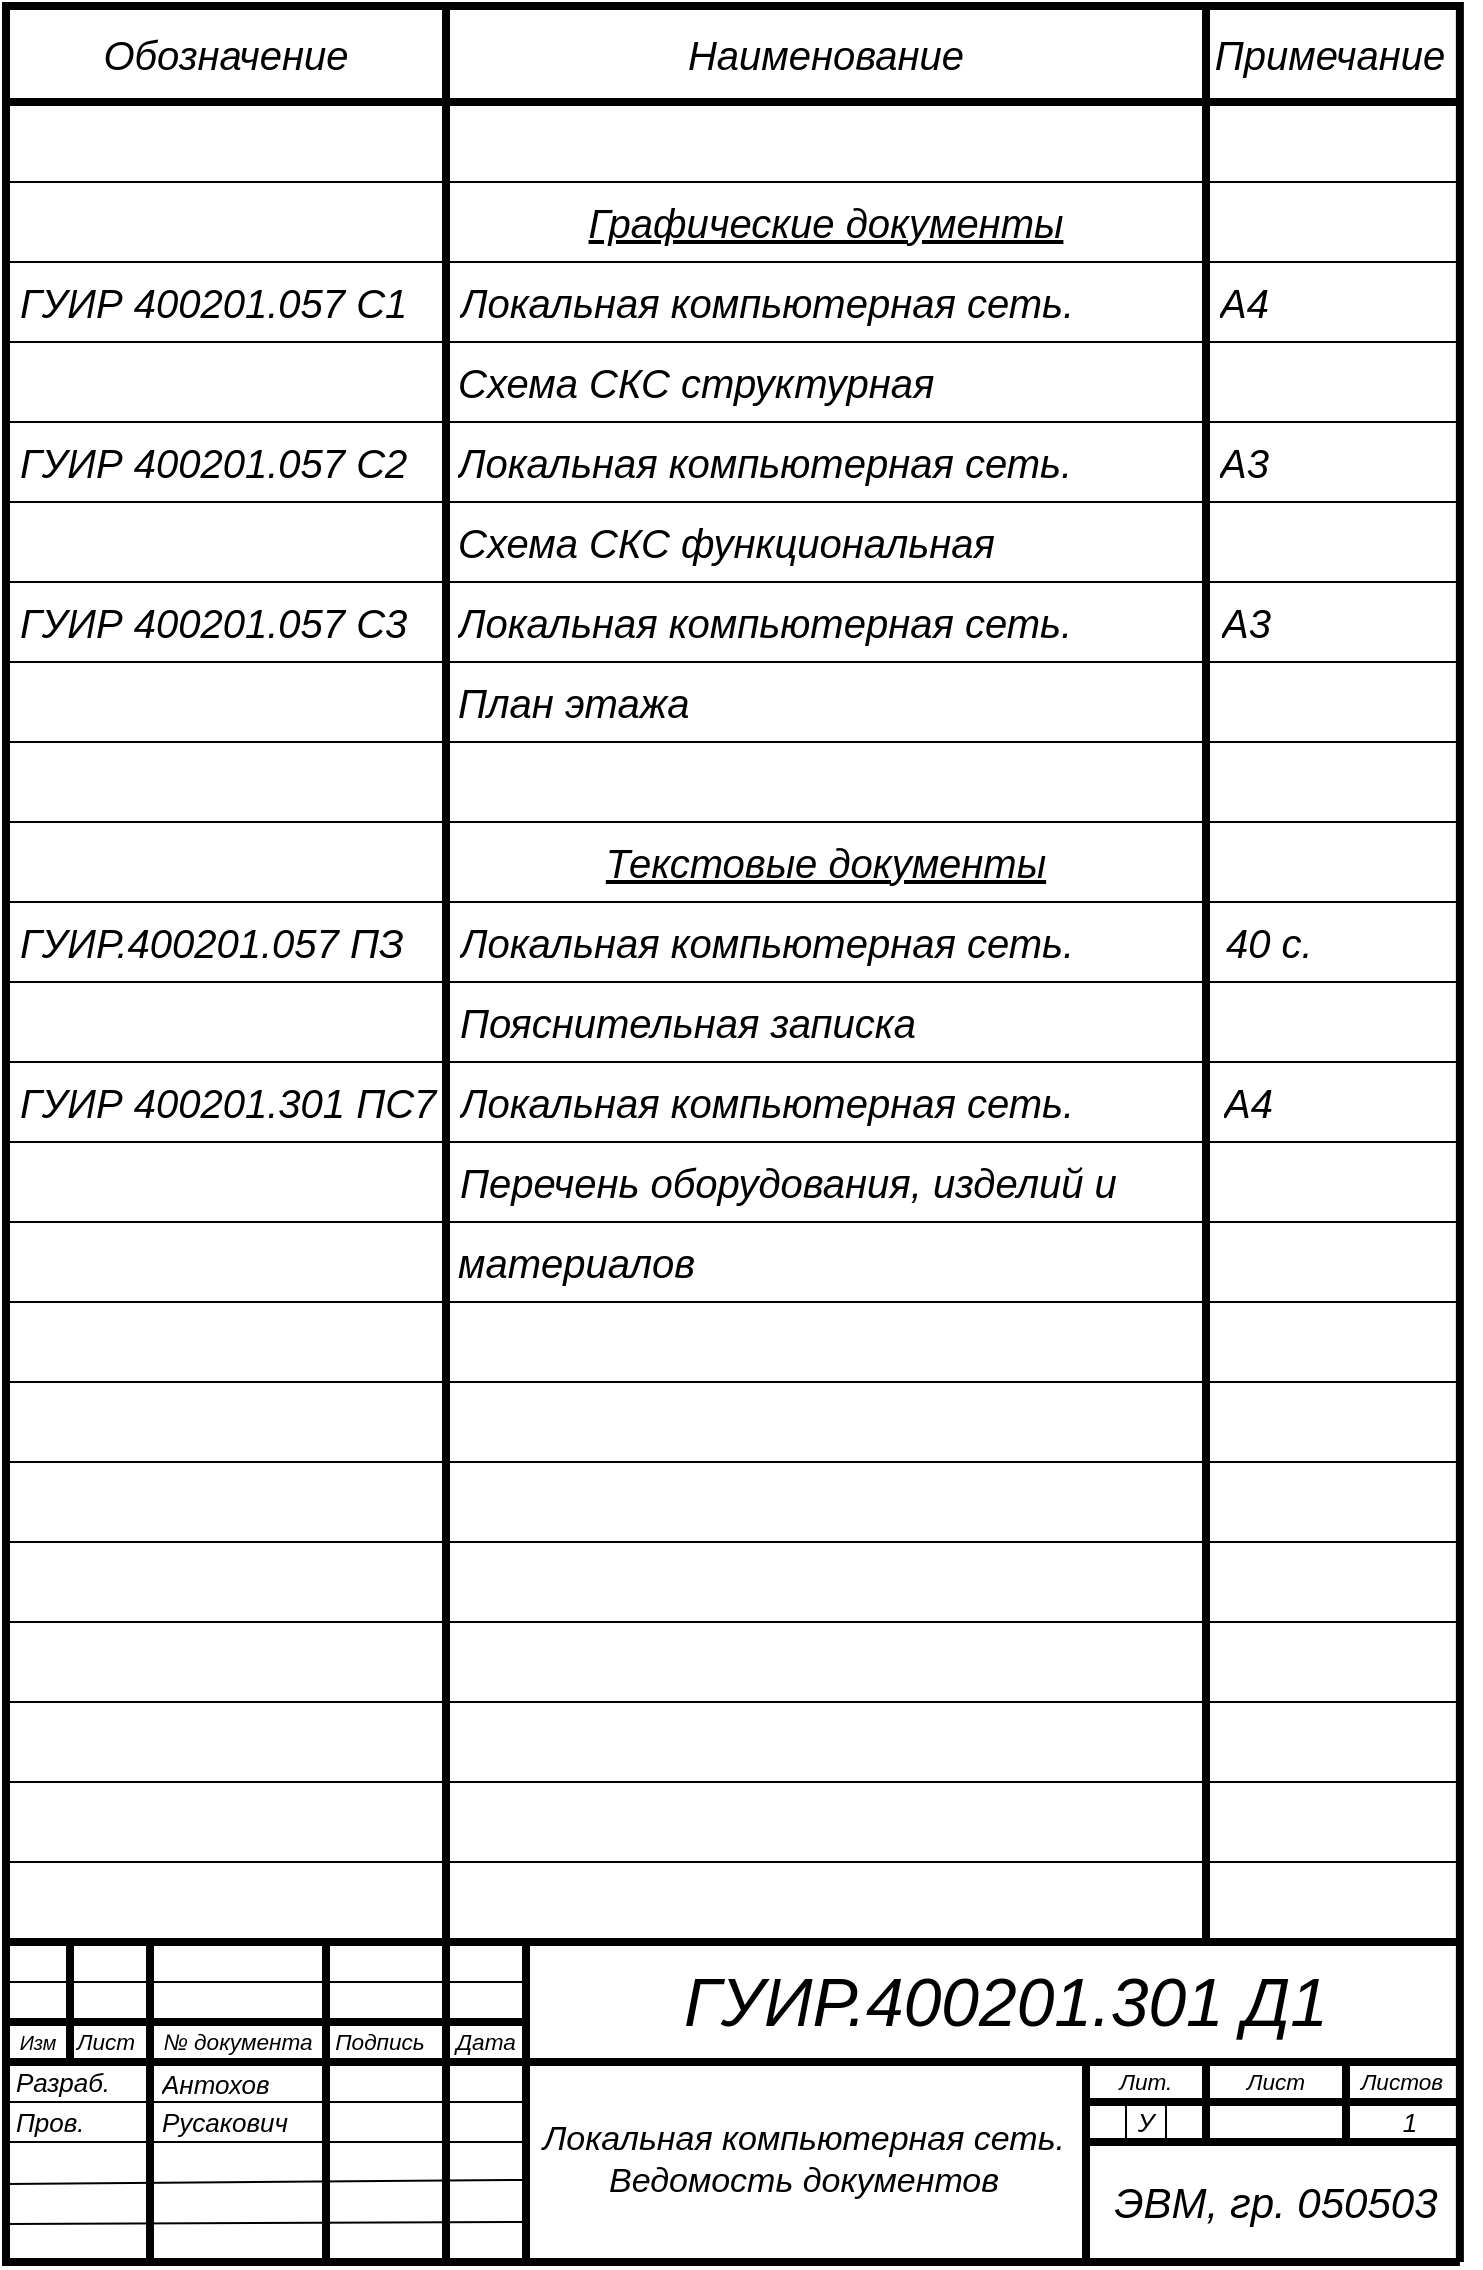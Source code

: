 <mxfile version="22.1.2" type="device">
  <diagram name="Page-1" id="Page-1">
    <mxGraphModel dx="1372" dy="843" grid="1" gridSize="3.937" guides="1" tooltips="1" connect="1" arrows="1" fold="1" page="1" pageScale="1" pageWidth="827" pageHeight="1169" math="0" shadow="0">
      <root>
        <mxCell id="0" />
        <mxCell id="1" parent="0" />
        <UserObject label="&lt;div style=&quot;font-size: 1px&quot;&gt;&lt;font style=&quot;font-size:11.29px;font-family:Arial;color:#000000;direction:ltr;letter-spacing:0px;line-height:120%;opacity:1&quot;&gt;&lt;br/&gt;&lt;/font&gt;&lt;/div&gt;" tags="Фон" id="2">
          <mxCell style="verticalAlign=middle;align=center;overflow=width;vsdxID=90;rotation=270;fillColor=none;gradientColor=none;shape=stencil(nZBLDoAgDERP0z3SIyjew0SURgSD+Lu9kMZoXLhwN9O+tukAlrNpJg1SzDH4QW/URgNYgZTkjA4UkwJUgGXng+6DX1zLfmoymdXo17xh5zmRJ6Q42BWCfc2oJfdAr+Yv+AP9Cb7OJ3H/2JG1HNGz/84klThPVCc=);strokeColor=#000000;strokeWidth=4;points=[];labelBackgroundColor=none;rounded=0;html=1;whiteSpace=wrap;" parent="1" vertex="1">
            <mxGeometry x="-120.53" y="220.53" width="1128" height="726.94" as="geometry" />
          </mxCell>
        </UserObject>
        <UserObject label="&lt;div style=&quot;font-size: 17px;&quot;&gt;&lt;p style=&quot;text-align: center; margin: 0px; text-indent: 0px; vertical-align: middle; direction: ltr; font-size: 17px;&quot;&gt;&lt;font style=&quot;font-size: 17px; font-family: Arial; color: rgb(0, 0, 0); direction: ltr; letter-spacing: 0px; line-height: 120%; opacity: 1;&quot;&gt;&lt;i style=&quot;font-size: 17px;&quot;&gt;Локальная компьютерная сеть.&lt;/i&gt;&lt;/font&gt;&lt;font style=&quot;font-size: 17px; font-family: Arial; color: rgb(0, 0, 0); direction: ltr; letter-spacing: 0px; line-height: 120%; opacity: 1;&quot;&gt;&lt;i style=&quot;font-size: 17px;&quot;&gt;&lt;br style=&quot;font-size: 17px;&quot;&gt;&lt;/i&gt;&lt;/font&gt;&lt;font style=&quot;font-size: 17px; font-family: Arial; color: rgb(0, 0, 0); direction: ltr; letter-spacing: 0px; line-height: 120%; opacity: 1;&quot;&gt;&lt;i style=&quot;font-size: 17px;&quot;&gt;Ведомость документов&lt;br style=&quot;font-size: 17px;&quot;&gt;&lt;/i&gt;&lt;/font&gt;&lt;/p&gt;&lt;/div&gt;" tags="Фон" id="3">
          <mxCell style="verticalAlign=middle;align=center;overflow=width;vsdxID=97;fillColor=none;gradientColor=none;shape=stencil(nZBLDoAgDERP0z3SIyjew0SURgSD+Lu9kMZoXLhwN9O+tukAlrNpJg1SzDH4QW/URgNYgZTkjA4UkwJUgGXng+6DX1zLfmoymdXo17xh5zmRJ6Q42BWCfc2oJfdAr+Yv+AP9Cb7OJ3H/2JG1HNGz/84klThPVCc=);strokeColor=none;points=[];labelBackgroundColor=none;rounded=0;html=1;whiteSpace=wrap;fontSize=17;" parent="1" vertex="1">
            <mxGeometry x="339" y="1047" width="280" height="100" as="geometry" />
          </mxCell>
        </UserObject>
        <UserObject label="&lt;div style=&quot;font-size: 13px;&quot;&gt;&lt;p style=&quot;text-align: left; margin: 0px; text-indent: 0px; vertical-align: middle; direction: ltr; font-size: 13px;&quot;&gt;&lt;font style=&quot;font-size: 13px; font-family: Arial; color: rgb(0, 0, 0); direction: ltr; letter-spacing: 0px; line-height: 120%; opacity: 1;&quot;&gt;&lt;i style=&quot;font-size: 13px;&quot;&gt;Антохов&lt;/i&gt;&lt;/font&gt;&lt;/p&gt;&lt;/div&gt;" tags="Фон" id="4">
          <mxCell style="verticalAlign=middle;align=left;overflow=width;vsdxID=69;fillColor=none;gradientColor=none;shape=stencil(nZBLDoAgDERP0z3SIyjew0SURgSD+Lu9kMZoXLhwN9O+tukAlrNpJg1SzDH4QW/URgNYgZTkjA4UkwJUgGXng+6DX1zLfmoymdXo17xh5zmRJ6Q42BWCfc2oJfdAr+Yv+AP9Cb7OJ3H/2JG1HNGz/84klThPVCc=);strokeColor=none;strokeWidth=4;points=[];labelBackgroundColor=none;rounded=0;html=1;whiteSpace=wrap;fontSize=13;" parent="1" vertex="1">
            <mxGeometry x="157.5" y="1050" width="83" height="18" as="geometry" />
          </mxCell>
        </UserObject>
        <UserObject label="" tags="Фон" id="45">
          <mxCell style="vsdxID=198;edgeStyle=none;startArrow=none;endArrow=none;startSize=5;endSize=5;strokeWidth=4;strokeColor=#000000;spacingTop=0;spacingBottom=0;spacingLeft=0;spacingRight=0;verticalAlign=middle;html=1;labelBackgroundColor=#ffffff;rounded=0;" parent="1" edge="1">
            <mxGeometry relative="1" as="geometry">
              <Array as="points" />
              <mxPoint x="300" y="1146" as="sourcePoint" />
              <mxPoint x="300" y="22" as="targetPoint" />
            </mxGeometry>
          </mxCell>
        </UserObject>
        <UserObject label="" tags="Фон" id="46">
          <mxCell style="vsdxID=199;edgeStyle=none;startArrow=none;endArrow=none;startSize=5;endSize=5;strokeWidth=4;strokeColor=#000000;spacingTop=0;spacingBottom=0;spacingLeft=0;spacingRight=0;verticalAlign=middle;html=1;labelBackgroundColor=#ffffff;rounded=0;" parent="1" edge="1">
            <mxGeometry relative="1" as="geometry">
              <Array as="points" />
              <mxPoint x="680" y="988" as="sourcePoint" />
              <mxPoint x="680" y="20" as="targetPoint" />
            </mxGeometry>
          </mxCell>
        </UserObject>
        <UserObject label="" tags="Фон" id="47">
          <mxCell style="vsdxID=205;edgeStyle=none;startArrow=none;endArrow=none;startSize=5;endSize=5;strokeWidth=4;strokeColor=#000000;spacingTop=0;spacingBottom=0;spacingLeft=0;spacingRight=0;verticalAlign=middle;html=1;labelBackgroundColor=#ffffff;rounded=0;" parent="1" edge="1">
            <mxGeometry relative="1" as="geometry">
              <Array as="points" />
              <mxPoint x="340" y="988" as="sourcePoint" />
              <mxPoint x="80" y="988" as="targetPoint" />
            </mxGeometry>
          </mxCell>
        </UserObject>
        <UserObject label="" tags="Фон" id="48">
          <mxCell style="vsdxID=207;edgeStyle=none;startArrow=none;endArrow=none;startSize=5;endSize=5;strokeColor=#000000;spacingTop=0;spacingBottom=0;spacingLeft=0;spacingRight=0;verticalAlign=middle;html=1;labelBackgroundColor=#ffffff;rounded=0;" parent="1" edge="1">
            <mxGeometry relative="1" as="geometry">
              <mxPoint x="-1" as="offset" />
              <Array as="points" />
              <mxPoint x="80" y="1008" as="sourcePoint" />
              <mxPoint x="339" y="1008" as="targetPoint" />
            </mxGeometry>
          </mxCell>
        </UserObject>
        <UserObject label="" tags="Фон" id="49">
          <mxCell style="vsdxID=209;edgeStyle=none;startArrow=none;endArrow=none;startSize=5;endSize=5;strokeWidth=4;strokeColor=#000000;spacingTop=0;spacingBottom=0;spacingLeft=0;spacingRight=0;verticalAlign=middle;html=1;labelBackgroundColor=#ffffff;rounded=0;" parent="1" edge="1">
            <mxGeometry relative="1" as="geometry">
              <mxPoint as="offset" />
              <Array as="points" />
              <mxPoint x="80" y="1028" as="sourcePoint" />
              <mxPoint x="340" y="1028" as="targetPoint" />
            </mxGeometry>
          </mxCell>
        </UserObject>
        <UserObject label="" tags="Фон" id="50">
          <mxCell style="vsdxID=210;edgeStyle=none;startArrow=none;endArrow=none;startSize=5;endSize=5;strokeWidth=4;strokeColor=#000000;spacingTop=0;spacingBottom=0;spacingLeft=0;spacingRight=0;verticalAlign=middle;html=1;labelBackgroundColor=#ffffff;rounded=0;" parent="1" edge="1">
            <mxGeometry relative="1" as="geometry">
              <mxPoint as="offset" />
              <Array as="points" />
              <mxPoint x="80" y="1048" as="sourcePoint" />
              <mxPoint x="808" y="1048" as="targetPoint" />
            </mxGeometry>
          </mxCell>
        </UserObject>
        <UserObject label="" tags="Фон" id="51">
          <mxCell style="vsdxID=211;edgeStyle=none;startArrow=none;endArrow=none;startSize=5;endSize=5;strokeColor=#000000;spacingTop=0;spacingBottom=0;spacingLeft=0;spacingRight=0;verticalAlign=middle;html=1;labelBackgroundColor=#ffffff;rounded=0;" parent="1" edge="1">
            <mxGeometry relative="1" as="geometry">
              <mxPoint x="-1" as="offset" />
              <Array as="points" />
              <mxPoint x="80" y="1068" as="sourcePoint" />
              <mxPoint x="339" y="1068" as="targetPoint" />
            </mxGeometry>
          </mxCell>
        </UserObject>
        <UserObject label="" tags="Фон" id="52">
          <mxCell style="vsdxID=212;edgeStyle=none;startArrow=none;endArrow=none;startSize=5;endSize=5;strokeColor=#000000;spacingTop=0;spacingBottom=0;spacingLeft=0;spacingRight=0;verticalAlign=middle;html=1;labelBackgroundColor=#ffffff;rounded=0;" parent="1" edge="1">
            <mxGeometry relative="1" as="geometry">
              <Array as="points" />
              <mxPoint x="80" y="1129" as="sourcePoint" />
              <mxPoint x="340" y="1128" as="targetPoint" />
            </mxGeometry>
          </mxCell>
        </UserObject>
        <UserObject label="" tags="Фон" id="53">
          <mxCell style="vsdxID=213;edgeStyle=none;startArrow=none;endArrow=none;startSize=5;endSize=5;strokeColor=#000000;spacingTop=0;spacingBottom=0;spacingLeft=0;spacingRight=0;verticalAlign=middle;html=1;labelBackgroundColor=#ffffff;rounded=0;" parent="1" edge="1">
            <mxGeometry relative="1" as="geometry">
              <Array as="points" />
              <mxPoint x="80" y="1109" as="sourcePoint" />
              <mxPoint x="339" y="1107" as="targetPoint" />
            </mxGeometry>
          </mxCell>
        </UserObject>
        <UserObject label="" tags="Фон" id="54">
          <mxCell style="vsdxID=214;edgeStyle=none;startArrow=none;endArrow=none;startSize=5;endSize=5;strokeColor=#000000;spacingTop=0;spacingBottom=0;spacingLeft=0;spacingRight=0;verticalAlign=middle;html=1;labelBackgroundColor=#ffffff;rounded=0;" parent="1" edge="1">
            <mxGeometry relative="1" as="geometry">
              <mxPoint x="-1" as="offset" />
              <Array as="points" />
              <mxPoint x="80" y="1088" as="sourcePoint" />
              <mxPoint x="339" y="1088" as="targetPoint" />
            </mxGeometry>
          </mxCell>
        </UserObject>
        <UserObject label="" tags="Фон" id="55">
          <mxCell style="vsdxID=215;edgeStyle=none;startArrow=none;endArrow=none;startSize=5;endSize=5;strokeWidth=4;strokeColor=#000000;spacingTop=0;spacingBottom=0;spacingLeft=0;spacingRight=0;verticalAlign=middle;html=1;labelBackgroundColor=#ffffff;rounded=0;" parent="1" edge="1">
            <mxGeometry relative="1" as="geometry">
              <Array as="points" />
              <mxPoint x="340" y="988" as="sourcePoint" />
              <mxPoint x="340" y="1148" as="targetPoint" />
            </mxGeometry>
          </mxCell>
        </UserObject>
        <UserObject label="" tags="Фон" id="56">
          <mxCell style="vsdxID=216;edgeStyle=none;startArrow=none;endArrow=none;startSize=5;endSize=5;strokeWidth=4;strokeColor=#000000;spacingTop=0;spacingBottom=0;spacingLeft=0;spacingRight=0;verticalAlign=middle;html=1;labelBackgroundColor=#ffffff;rounded=0;" parent="1" edge="1">
            <mxGeometry relative="1" as="geometry">
              <Array as="points" />
              <mxPoint x="240" y="988" as="sourcePoint" />
              <mxPoint x="240" y="1148" as="targetPoint" />
            </mxGeometry>
          </mxCell>
        </UserObject>
        <UserObject label="" tags="Фон" id="57">
          <mxCell style="vsdxID=217;edgeStyle=none;startArrow=none;endArrow=none;startSize=5;endSize=5;strokeWidth=4;strokeColor=#000000;spacingTop=0;spacingBottom=0;spacingLeft=0;spacingRight=0;verticalAlign=middle;html=1;labelBackgroundColor=#ffffff;rounded=0;" parent="1" edge="1">
            <mxGeometry relative="1" as="geometry">
              <Array as="points" />
              <mxPoint x="152" y="1148" as="sourcePoint" />
              <mxPoint x="152" y="988" as="targetPoint" />
            </mxGeometry>
          </mxCell>
        </UserObject>
        <UserObject label="&lt;div style=&quot;font-size: 13px;&quot;&gt;&lt;p style=&quot;text-align: left; margin: 0px; text-indent: 0px; vertical-align: middle; direction: ltr; font-size: 13px;&quot;&gt;&lt;font style=&quot;font-size: 13px; font-family: Arial; color: rgb(0, 0, 0); direction: ltr; letter-spacing: 0px; line-height: 120%; opacity: 1;&quot;&gt;&lt;i style=&quot;font-size: 13px;&quot;&gt;Разраб.&lt;br style=&quot;font-size: 13px;&quot;&gt;&lt;/i&gt;&lt;/font&gt;&lt;/p&gt;&lt;/div&gt;" tags="Фон" id="5">
          <mxCell style="verticalAlign=middle;align=left;overflow=width;vsdxID=218;fillColor=none;gradientColor=none;shape=stencil(nZBLDoAgDERP0z3SIyjew0SURgSD+Lu9kMZoXLhwN9O+tukAlrNpJg1SzDH4QW/URgNYgZTkjA4UkwJUgGXng+6DX1zLfmoymdXo17xh5zmRJ6Q42BWCfc2oJfdAr+Yv+AP9Cb7OJ3H/2JG1HNGz/84klThPVCc=);strokeColor=none;strokeWidth=4;points=[];labelBackgroundColor=none;rounded=0;html=1;whiteSpace=wrap;fontSize=13;" parent="1" vertex="1">
            <mxGeometry x="85" y="1048" width="68" height="20" as="geometry" />
          </mxCell>
        </UserObject>
        <UserObject label="&lt;div style=&quot;font-size: 13px;&quot;&gt;&lt;p style=&quot;text-align: left; margin: 0px; text-indent: 0px; vertical-align: middle; direction: ltr; font-size: 13px;&quot;&gt;&lt;font style=&quot;font-size: 13px; font-family: Arial; color: rgb(0, 0, 0); direction: ltr; letter-spacing: 0px; line-height: 120%; opacity: 1;&quot;&gt;&lt;i style=&quot;font-size: 13px;&quot;&gt;Пров.&lt;br style=&quot;font-size: 13px;&quot;&gt;&lt;/i&gt;&lt;/font&gt;&lt;/p&gt;&lt;/div&gt;" tags="Фон" id="6">
          <mxCell style="verticalAlign=middle;align=left;overflow=width;vsdxID=219;fillColor=none;gradientColor=none;shape=stencil(nZBLDoAgDERP0z3SIyjew0SURgSD+Lu9kMZoXLhwN9O+tukAlrNpJg1SzDH4QW/URgNYgZTkjA4UkwJUgGXng+6DX1zLfmoymdXo17xh5zmRJ6Q42BWCfc2oJfdAr+Yv+AP9Cb7OJ3H/2JG1HNGz/84klThPVCc=);strokeColor=none;strokeWidth=4;points=[];labelBackgroundColor=none;rounded=0;html=1;whiteSpace=wrap;fontSize=13;" parent="1" vertex="1">
            <mxGeometry x="85" y="1068" width="68" height="20" as="geometry" />
          </mxCell>
        </UserObject>
        <UserObject label="" tags="Фон" id="58">
          <mxCell style="vsdxID=220;edgeStyle=none;startArrow=none;endArrow=none;startSize=5;endSize=5;strokeWidth=4;strokeColor=#000000;spacingTop=0;spacingBottom=0;spacingLeft=0;spacingRight=0;verticalAlign=middle;html=1;labelBackgroundColor=#ffffff;rounded=0;" parent="1" edge="1">
            <mxGeometry relative="1" as="geometry">
              <Array as="points" />
              <mxPoint x="112" y="1048" as="sourcePoint" />
              <mxPoint x="112" y="988" as="targetPoint" />
            </mxGeometry>
          </mxCell>
        </UserObject>
        <UserObject label="&lt;div style=&quot;font-size: 1px&quot;&gt;&lt;p style=&quot;text-align:center;margin-left:0;margin-right:0;margin-top:0px;margin-bottom:0px;text-indent:0;vertical-align:middle;direction:ltr;&quot;&gt;&lt;font style=&quot;font-size:9.88px;font-family:Arial;color:#000000;direction:ltr;letter-spacing:0px;line-height:120%;opacity:1&quot;&gt;&lt;i&gt;Изм&lt;br/&gt;&lt;/i&gt;&lt;/font&gt;&lt;/p&gt;&lt;/div&gt;" tags="Фон" id="7">
          <mxCell style="verticalAlign=middle;align=center;overflow=width;vsdxID=221;fillColor=none;gradientColor=none;shape=stencil(nZBLDoAgDERP0z3SIyjew0SURgSD+Lu9kMZoXLhwN9O+tukAlrNpJg1SzDH4QW/URgNYgZTkjA4UkwJUgGXng+6DX1zLfmoymdXo17xh5zmRJ6Q42BWCfc2oJfdAr+Yv+AP9Cb7OJ3H/2JG1HNGz/84klThPVCc=);strokeColor=none;strokeWidth=4;spacingLeft=-3;spacingRight=-3;points=[];labelBackgroundColor=none;rounded=0;html=1;whiteSpace=wrap;" parent="1" vertex="1">
            <mxGeometry x="80" y="1028" width="32" height="20" as="geometry" />
          </mxCell>
        </UserObject>
        <UserObject label="&lt;div style=&quot;font-size: 1px&quot;&gt;&lt;p style=&quot;text-align:center;margin-left:0;margin-right:0;margin-top:0px;margin-bottom:0px;text-indent:0;vertical-align:middle;direction:ltr;&quot;&gt;&lt;font style=&quot;font-size:11.29px;font-family:Arial;color:#000000;direction:ltr;letter-spacing:0px;line-height:120%;opacity:1&quot;&gt;&lt;i&gt;Лист&lt;br/&gt;&lt;/i&gt;&lt;/font&gt;&lt;/p&gt;&lt;/div&gt;" tags="Фон" id="8">
          <mxCell style="verticalAlign=middle;align=center;overflow=width;vsdxID=222;fillColor=none;gradientColor=none;shape=stencil(nZBLDoAgDERP0z3SIyjew0SURgSD+Lu9kMZoXLhwN9O+tukAlrNpJg1SzDH4QW/URgNYgZTkjA4UkwJUgGXng+6DX1zLfmoymdXo17xh5zmRJ6Q42BWCfc2oJfdAr+Yv+AP9Cb7OJ3H/2JG1HNGz/84klThPVCc=);strokeColor=none;strokeWidth=4;points=[];labelBackgroundColor=none;rounded=0;html=1;whiteSpace=wrap;" parent="1" vertex="1">
            <mxGeometry x="106" y="1028" width="48" height="20" as="geometry" />
          </mxCell>
        </UserObject>
        <UserObject label="" tags="Фон" id="59">
          <mxCell style="vsdxID=224;edgeStyle=none;startArrow=none;endArrow=none;startSize=5;endSize=5;strokeWidth=4;strokeColor=#000000;spacingTop=0;spacingBottom=0;spacingLeft=0;spacingRight=0;verticalAlign=middle;html=1;labelBackgroundColor=#ffffff;rounded=0;" parent="1" edge="1">
            <mxGeometry relative="1" as="geometry">
              <mxPoint as="offset" />
              <Array as="points" />
              <mxPoint x="340" y="988" as="sourcePoint" />
              <mxPoint x="808" y="988" as="targetPoint" />
            </mxGeometry>
          </mxCell>
        </UserObject>
        <UserObject label="" tags="Фон" id="60">
          <mxCell style="vsdxID=226;edgeStyle=none;startArrow=none;endArrow=none;startSize=5;endSize=5;strokeWidth=4;strokeColor=#000000;spacingTop=0;spacingBottom=0;spacingLeft=0;spacingRight=0;verticalAlign=middle;html=1;labelBackgroundColor=#ffffff;rounded=0;" parent="1" edge="1">
            <mxGeometry relative="1" as="geometry">
              <Array as="points" />
              <mxPoint x="680" y="1048" as="sourcePoint" />
              <mxPoint x="680" y="1088" as="targetPoint" />
            </mxGeometry>
          </mxCell>
        </UserObject>
        <UserObject label="" tags="Фон" id="61">
          <mxCell style="vsdxID=227;edgeStyle=none;startArrow=none;endArrow=none;startSize=5;endSize=5;strokeWidth=4;strokeColor=#000000;spacingTop=0;spacingBottom=0;spacingLeft=0;spacingRight=0;verticalAlign=middle;html=1;labelBackgroundColor=#ffffff;rounded=0;" parent="1" edge="1">
            <mxGeometry relative="1" as="geometry">
              <Array as="points" />
              <mxPoint x="620" y="1048" as="sourcePoint" />
              <mxPoint x="620" y="1148" as="targetPoint" />
            </mxGeometry>
          </mxCell>
        </UserObject>
        <UserObject label="" tags="Фон" id="62">
          <mxCell style="vsdxID=228;edgeStyle=none;startArrow=none;endArrow=none;startSize=5;endSize=5;strokeWidth=4;strokeColor=#000000;spacingTop=0;spacingBottom=0;spacingLeft=0;spacingRight=0;verticalAlign=middle;html=1;labelBackgroundColor=#ffffff;rounded=0;" parent="1" edge="1">
            <mxGeometry relative="1" as="geometry">
              <mxPoint as="offset" />
              <Array as="points" />
              <mxPoint x="620" y="1088" as="sourcePoint" />
              <mxPoint x="808" y="1088" as="targetPoint" />
            </mxGeometry>
          </mxCell>
        </UserObject>
        <UserObject label="" tags="Фон" id="63">
          <mxCell style="vsdxID=229;edgeStyle=none;startArrow=none;endArrow=none;startSize=5;endSize=5;strokeWidth=4;strokeColor=#000000;spacingTop=0;spacingBottom=0;spacingLeft=0;spacingRight=0;verticalAlign=middle;html=1;labelBackgroundColor=#ffffff;rounded=0;" parent="1" edge="1">
            <mxGeometry relative="1" as="geometry">
              <Array as="points" />
              <mxPoint x="750" y="1048" as="sourcePoint" />
              <mxPoint x="750" y="1088" as="targetPoint" />
            </mxGeometry>
          </mxCell>
        </UserObject>
        <UserObject label="&lt;div style=&quot;font-size: 1px&quot;&gt;&lt;p style=&quot;text-align:center;margin-left:0;margin-right:0;margin-top:0px;margin-bottom:0px;text-indent:0;vertical-align:middle;direction:ltr;&quot;&gt;&lt;font style=&quot;font-size:11.29px;font-family:Arial;color:#000000;direction:ltr;letter-spacing:0px;line-height:120%;opacity:1&quot;&gt;&lt;i&gt;Ли&lt;/i&gt;&lt;/font&gt;&lt;font style=&quot;font-size:11.29px;font-family:Arial;color:#000000;direction:ltr;letter-spacing:0px;line-height:120%;opacity:1&quot;&gt;&lt;i&gt;c&lt;/i&gt;&lt;/font&gt;&lt;font style=&quot;font-size:11.29px;font-family:Arial;color:#000000;direction:ltr;letter-spacing:0px;line-height:120%;opacity:1&quot;&gt;&lt;i&gt;т&lt;br/&gt;&lt;/i&gt;&lt;/font&gt;&lt;/p&gt;&lt;/div&gt;" tags="Фон" id="9">
          <mxCell style="verticalAlign=middle;align=center;overflow=width;vsdxID=230;fillColor=none;gradientColor=none;shape=stencil(nZBLDoAgDERP0z3SIyjew0SURgSD+Lu9kMZoXLhwN9O+tukAlrNpJg1SzDH4QW/URgNYgZTkjA4UkwJUgGXng+6DX1zLfmoymdXo17xh5zmRJ6Q42BWCfc2oJfdAr+Yv+AP9Cb7OJ3H/2JG1HNGz/84klThPVCc=);strokeColor=none;strokeWidth=4;points=[];labelBackgroundColor=none;rounded=0;html=1;whiteSpace=wrap;" parent="1" vertex="1">
            <mxGeometry x="685" y="1048" width="60" height="20" as="geometry" />
          </mxCell>
        </UserObject>
        <UserObject label="&lt;div style=&quot;font-size: 1px&quot;&gt;&lt;p style=&quot;text-align:center;margin-left:0;margin-right:0;margin-top:0px;margin-bottom:0px;text-indent:0;vertical-align:middle;direction:ltr;&quot;&gt;&lt;font style=&quot;font-size:11.29px;font-family:Arial;color:#000000;direction:ltr;letter-spacing:0px;line-height:120%;opacity:1&quot;&gt;&lt;i&gt;Ли&lt;/i&gt;&lt;/font&gt;&lt;font style=&quot;font-size:11.29px;font-family:Arial;color:#000000;direction:ltr;letter-spacing:0px;line-height:120%;opacity:1&quot;&gt;&lt;i&gt;c&lt;/i&gt;&lt;/font&gt;&lt;font style=&quot;font-size:11.29px;font-family:Arial;color:#000000;direction:ltr;letter-spacing:0px;line-height:120%;opacity:1&quot;&gt;&lt;i&gt;тов&lt;/i&gt;&lt;/font&gt;&lt;font style=&quot;font-size:11.29px;font-family:Arial;color:#000000;direction:ltr;letter-spacing:0px;line-height:120%;opacity:1&quot;&gt;&lt;i&gt;&lt;br/&gt;&lt;/i&gt;&lt;/font&gt;&lt;/p&gt;&lt;/div&gt;" tags="Фон" id="10">
          <mxCell style="verticalAlign=middle;align=center;overflow=width;vsdxID=231;fillColor=none;gradientColor=none;shape=stencil(nZBLDoAgDERP0z3SIyjew0SURgSD+Lu9kMZoXLhwN9O+tukAlrNpJg1SzDH4QW/URgNYgZTkjA4UkwJUgGXng+6DX1zLfmoymdXo17xh5zmRJ6Q42BWCfc2oJfdAr+Yv+AP9Cb7OJ3H/2JG1HNGz/84klThPVCc=);strokeColor=none;strokeWidth=4;points=[];labelBackgroundColor=none;rounded=0;html=1;whiteSpace=wrap;" parent="1" vertex="1">
            <mxGeometry x="748.03" y="1048" width="60" height="20" as="geometry" />
          </mxCell>
        </UserObject>
        <UserObject label="" tags="Фон" id="64">
          <mxCell style="vsdxID=232;edgeStyle=none;startArrow=none;endArrow=none;startSize=5;endSize=5;strokeWidth=4;strokeColor=#000000;spacingTop=0;spacingBottom=0;spacingLeft=0;spacingRight=0;verticalAlign=middle;html=1;labelBackgroundColor=#ffffff;rounded=0;" parent="1" edge="1">
            <mxGeometry relative="1" as="geometry">
              <mxPoint as="offset" />
              <Array as="points" />
              <mxPoint x="620" y="1068" as="sourcePoint" />
              <mxPoint x="808" y="1068" as="targetPoint" />
            </mxGeometry>
          </mxCell>
        </UserObject>
        <UserObject label="&lt;div style=&quot;font-size: 13px;&quot;&gt;&lt;p style=&quot;text-align: center; margin: 0px; text-indent: 0px; vertical-align: middle; direction: ltr; font-size: 13px;&quot;&gt;&lt;font style=&quot;font-size: 13px; font-family: Arial; color: rgb(0, 0, 0); direction: ltr; letter-spacing: 0px; line-height: 120%; opacity: 1;&quot;&gt;&lt;i style=&quot;font-size: 13px;&quot;&gt;У&lt;br style=&quot;font-size: 13px;&quot;&gt;&lt;/i&gt;&lt;/font&gt;&lt;/p&gt;&lt;/div&gt;" tags="Фон" id="11">
          <mxCell style="verticalAlign=middle;align=center;overflow=width;vsdxID=233;fillColor=none;gradientColor=none;shape=stencil(nZBLDoAgDERP0z3SIyjew0SURgSD+Lu9kMZoXLhwN9O+tukAlrNpJg1SzDH4QW/URgNYgZTkjA4UkwJUgGXng+6DX1zLfmoymdXo17xh5zmRJ6Q42BWCfc2oJfdAr+Yv+AP9Cb7OJ3H/2JG1HNGz/84klThPVCc=);strokeColor=none;strokeWidth=4;points=[];labelBackgroundColor=none;rounded=0;html=1;whiteSpace=wrap;fontSize=13;" parent="1" vertex="1">
            <mxGeometry x="620" y="1068" width="60" height="20" as="geometry" />
          </mxCell>
        </UserObject>
        <UserObject label="" tags="Фон" id="65">
          <mxCell style="vsdxID=234;edgeStyle=none;startArrow=none;endArrow=none;startSize=5;endSize=5;strokeColor=#000000;spacingTop=0;spacingBottom=0;spacingLeft=0;spacingRight=0;verticalAlign=middle;html=1;labelBackgroundColor=#ffffff;rounded=0;" parent="1" edge="1">
            <mxGeometry relative="1" as="geometry">
              <Array as="points" />
              <mxPoint x="640" y="1068" as="sourcePoint" />
              <mxPoint x="640" y="1088" as="targetPoint" />
            </mxGeometry>
          </mxCell>
        </UserObject>
        <UserObject label="" tags="Фон" id="66">
          <mxCell style="vsdxID=235;edgeStyle=none;startArrow=none;endArrow=none;startSize=5;endSize=5;strokeColor=#000000;spacingTop=0;spacingBottom=0;spacingLeft=0;spacingRight=0;verticalAlign=middle;html=1;labelBackgroundColor=#ffffff;rounded=0;" parent="1" edge="1">
            <mxGeometry relative="1" as="geometry">
              <Array as="points" />
              <mxPoint x="660" y="1068" as="sourcePoint" />
              <mxPoint x="660" y="1088" as="targetPoint" />
            </mxGeometry>
          </mxCell>
        </UserObject>
        <UserObject label="&lt;div style=&quot;font-size: 13px;&quot;&gt;&lt;p style=&quot;text-align: center; margin: 0px; text-indent: 0px; vertical-align: middle; direction: ltr; font-size: 13px;&quot;&gt;&lt;font style=&quot;font-size: 13px; font-family: Arial; color: rgb(0, 0, 0); direction: ltr; letter-spacing: 0px; line-height: 120%; opacity: 1;&quot;&gt;&lt;i style=&quot;font-size: 13px;&quot;&gt;1&lt;br style=&quot;font-size: 13px;&quot;&gt;&lt;/i&gt;&lt;/font&gt;&lt;/p&gt;&lt;/div&gt;" tags="Фон" id="12">
          <mxCell style="verticalAlign=middle;align=center;overflow=width;vsdxID=236;fillColor=none;gradientColor=none;shape=stencil(nZBLDoAgDERP0z3SIyjew0SURgSD+Lu9kMZoXLhwN9O+tukAlrNpJg1SzDH4QW/URgNYgZTkjA4UkwJUgGXng+6DX1zLfmoymdXo17xh5zmRJ6Q42BWCfc2oJfdAr+Yv+AP9Cb7OJ3H/2JG1HNGz/84klThPVCc=);strokeColor=none;strokeWidth=4;points=[];labelBackgroundColor=none;rounded=0;html=1;whiteSpace=wrap;fontSize=13;" parent="1" vertex="1">
            <mxGeometry x="751.97" y="1068" width="60" height="20" as="geometry" />
          </mxCell>
        </UserObject>
        <UserObject label="&lt;div style=&quot;font-size: 21px;&quot;&gt;&lt;p style=&quot;text-align: center; margin: 0px; text-indent: 0px; vertical-align: middle; direction: ltr; font-size: 21px;&quot;&gt;&lt;font style=&quot;font-size: 21px; font-family: Arial; color: rgb(0, 0, 0); direction: ltr; letter-spacing: 0px; line-height: 120%; opacity: 1;&quot;&gt;&lt;i style=&quot;font-size: 21px;&quot;&gt;ЭВМ, гр. 050503&lt;/i&gt;&lt;/font&gt;&lt;font style=&quot;font-size: 21px; font-family: Arial; color: rgb(0, 0, 0); direction: ltr; letter-spacing: 0px; line-height: 120%; opacity: 1;&quot;&gt;&lt;i style=&quot;font-size: 21px;&quot;&gt;&lt;br style=&quot;font-size: 21px;&quot;&gt;&lt;/i&gt;&lt;/font&gt;&lt;/p&gt;&lt;/div&gt;" tags="Фон" id="13">
          <mxCell style="verticalAlign=middle;align=center;overflow=width;vsdxID=238;fillColor=none;gradientColor=none;shape=stencil(nZBLDoAgDERP0z3SIyjew0SURgSD+Lu9kMZoXLhwN9O+tukAlrNpJg1SzDH4QW/URgNYgZTkjA4UkwJUgGXng+6DX1zLfmoymdXo17xh5zmRJ6Q42BWCfc2oJfdAr+Yv+AP9Cb7OJ3H/2JG1HNGz/84klThPVCc=);strokeColor=none;strokeWidth=4;points=[];labelBackgroundColor=none;rounded=0;html=1;whiteSpace=wrap;fontSize=21;" parent="1" vertex="1">
            <mxGeometry x="615" y="1088" width="200" height="60" as="geometry" />
          </mxCell>
        </UserObject>
        <UserObject label="&lt;div style=&quot;font-size: 1px&quot;&gt;&lt;p style=&quot;text-align:center;margin-left:0;margin-right:0;margin-top:0px;margin-bottom:0px;text-indent:0;vertical-align:middle;direction:ltr;&quot;&gt;&lt;font style=&quot;font-size:11.29px;font-family:Arial;color:#000000;direction:ltr;letter-spacing:0px;line-height:120%;opacity:1&quot;&gt;&lt;i&gt;Лит.&lt;br/&gt;&lt;/i&gt;&lt;/font&gt;&lt;/p&gt;&lt;/div&gt;" tags="Фон" id="14">
          <mxCell style="verticalAlign=middle;align=center;overflow=width;vsdxID=239;fillColor=none;gradientColor=none;shape=stencil(nZBLDoAgDERP0z3SIyjew0SURgSD+Lu9kMZoXLhwN9O+tukAlrNpJg1SzDH4QW/URgNYgZTkjA4UkwJUgGXng+6DX1zLfmoymdXo17xh5zmRJ6Q42BWCfc2oJfdAr+Yv+AP9Cb7OJ3H/2JG1HNGz/84klThPVCc=);strokeColor=none;strokeWidth=4;points=[];labelBackgroundColor=none;rounded=0;html=1;whiteSpace=wrap;" parent="1" vertex="1">
            <mxGeometry x="620" y="1048" width="60" height="20" as="geometry" />
          </mxCell>
        </UserObject>
        <UserObject label="&lt;div style=&quot;font-size: 1px&quot;&gt;&lt;p style=&quot;text-align:center;margin-left:0;margin-right:0;margin-top:0px;margin-bottom:0px;text-indent:0;vertical-align:middle;direction:ltr;&quot;&gt;&lt;font style=&quot;font-size:11.29px;font-family:Arial;color:#000000;direction:ltr;letter-spacing:0px;line-height:120%;opacity:1&quot;&gt;&lt;i&gt;№ документа&lt;br/&gt;&lt;/i&gt;&lt;/font&gt;&lt;/p&gt;&lt;/div&gt;" tags="Фон" id="15">
          <mxCell style="verticalAlign=middle;align=center;overflow=width;vsdxID=240;fillColor=none;gradientColor=none;shape=stencil(nZBLDoAgDERP0z3SIyjew0SURgSD+Lu9kMZoXLhwN9O+tukAlrNpJg1SzDH4QW/URgNYgZTkjA4UkwJUgGXng+6DX1zLfmoymdXo17xh5zmRJ6Q42BWCfc2oJfdAr+Yv+AP9Cb7OJ3H/2JG1HNGz/84klThPVCc=);strokeColor=none;strokeWidth=4;points=[];labelBackgroundColor=none;rounded=0;html=1;whiteSpace=wrap;" parent="1" vertex="1">
            <mxGeometry x="152" y="1028" width="88" height="20" as="geometry" />
          </mxCell>
        </UserObject>
        <UserObject label="&lt;div style=&quot;font-size: 1px&quot;&gt;&lt;p style=&quot;text-align:center;margin-left:0;margin-right:0;margin-top:0px;margin-bottom:0px;text-indent:0;vertical-align:middle;direction:ltr;&quot;&gt;&lt;font style=&quot;font-size:11.29px;font-family:Arial;color:#000000;direction:ltr;letter-spacing:0px;line-height:120%;opacity:1&quot;&gt;&lt;i&gt;Подпись&lt;br/&gt;&lt;/i&gt;&lt;/font&gt;&lt;/p&gt;&lt;/div&gt;" tags="Фон" id="16">
          <mxCell style="verticalAlign=middle;align=center;overflow=width;vsdxID=241;fillColor=none;gradientColor=none;shape=stencil(nZBLDoAgDERP0z3SIyjew0SURgSD+Lu9kMZoXLhwN9O+tukAlrNpJg1SzDH4QW/URgNYgZTkjA4UkwJUgGXng+6DX1zLfmoymdXo17xh5zmRJ6Q42BWCfc2oJfdAr+Yv+AP9Cb7OJ3H/2JG1HNGz/84klThPVCc=);strokeColor=none;strokeWidth=4;points=[];labelBackgroundColor=none;rounded=0;html=1;whiteSpace=wrap;" parent="1" vertex="1">
            <mxGeometry x="234" y="1028" width="66" height="20" as="geometry" />
          </mxCell>
        </UserObject>
        <UserObject label="&lt;div style=&quot;font-size: 1px&quot;&gt;&lt;p style=&quot;text-align:center;margin-left:0;margin-right:0;margin-top:0px;margin-bottom:0px;text-indent:0;vertical-align:middle;direction:ltr;&quot;&gt;&lt;font style=&quot;font-size:11.29px;font-family:Arial;color:#000000;direction:ltr;letter-spacing:0px;line-height:120%;opacity:1&quot;&gt;&lt;i&gt;Дата&lt;br/&gt;&lt;/i&gt;&lt;/font&gt;&lt;/p&gt;&lt;/div&gt;" tags="Фон" id="17">
          <mxCell style="verticalAlign=middle;align=center;overflow=width;vsdxID=242;fillColor=none;gradientColor=none;shape=stencil(nZBLDoAgDERP0z3SIyjew0SURgSD+Lu9kMZoXLhwN9O+tukAlrNpJg1SzDH4QW/URgNYgZTkjA4UkwJUgGXng+6DX1zLfmoymdXo17xh5zmRJ6Q42BWCfc2oJfdAr+Yv+AP9Cb7OJ3H/2JG1HNGz/84klThPVCc=);strokeColor=none;strokeWidth=4;points=[];labelBackgroundColor=none;rounded=0;html=1;whiteSpace=wrap;" parent="1" vertex="1">
            <mxGeometry x="296" y="1028" width="48" height="20" as="geometry" />
          </mxCell>
        </UserObject>
        <UserObject label="" tags="Фон" id="67">
          <mxCell style="vsdxID=243;edgeStyle=none;startArrow=none;endArrow=none;startSize=5;endSize=5;strokeColor=#000000;spacingTop=0;spacingBottom=0;spacingLeft=0;spacingRight=0;verticalAlign=middle;html=1;labelBackgroundColor=#ffffff;rounded=0;" parent="1" edge="1">
            <mxGeometry relative="1" as="geometry">
              <mxPoint as="offset" />
              <Array as="points" />
              <mxPoint x="80" y="948" as="sourcePoint" />
              <mxPoint x="808" y="948" as="targetPoint" />
            </mxGeometry>
          </mxCell>
        </UserObject>
        <UserObject label="" tags="Фон" id="68">
          <mxCell style="vsdxID=245;edgeStyle=none;startArrow=none;endArrow=none;startSize=5;endSize=5;strokeColor=#000000;spacingTop=0;spacingBottom=0;spacingLeft=0;spacingRight=0;verticalAlign=middle;html=1;labelBackgroundColor=#ffffff;rounded=0;" parent="1" edge="1">
            <mxGeometry relative="1" as="geometry">
              <mxPoint as="offset" />
              <Array as="points" />
              <mxPoint x="80" y="908" as="sourcePoint" />
              <mxPoint x="808" y="908" as="targetPoint" />
            </mxGeometry>
          </mxCell>
        </UserObject>
        <UserObject label="" tags="Фон" id="69">
          <mxCell style="vsdxID=246;edgeStyle=none;startArrow=none;endArrow=none;startSize=5;endSize=5;strokeColor=#000000;spacingTop=0;spacingBottom=0;spacingLeft=0;spacingRight=0;verticalAlign=middle;html=1;labelBackgroundColor=#ffffff;rounded=0;" parent="1" edge="1">
            <mxGeometry relative="1" as="geometry">
              <mxPoint as="offset" />
              <Array as="points" />
              <mxPoint x="80" y="868" as="sourcePoint" />
              <mxPoint x="808" y="868" as="targetPoint" />
            </mxGeometry>
          </mxCell>
        </UserObject>
        <UserObject label="" tags="Фон" id="70">
          <mxCell style="vsdxID=247;edgeStyle=none;startArrow=none;endArrow=none;startSize=5;endSize=5;strokeColor=#000000;spacingTop=0;spacingBottom=0;spacingLeft=0;spacingRight=0;verticalAlign=middle;html=1;labelBackgroundColor=#ffffff;rounded=0;" parent="1" edge="1">
            <mxGeometry relative="1" as="geometry">
              <mxPoint as="offset" />
              <Array as="points" />
              <mxPoint x="80" y="828" as="sourcePoint" />
              <mxPoint x="808" y="828" as="targetPoint" />
            </mxGeometry>
          </mxCell>
        </UserObject>
        <UserObject label="" tags="Фон" id="71">
          <mxCell style="vsdxID=248;edgeStyle=none;startArrow=none;endArrow=none;startSize=5;endSize=5;strokeColor=#000000;spacingTop=0;spacingBottom=0;spacingLeft=0;spacingRight=0;verticalAlign=middle;html=1;labelBackgroundColor=#ffffff;rounded=0;" parent="1" edge="1">
            <mxGeometry relative="1" as="geometry">
              <mxPoint as="offset" />
              <Array as="points" />
              <mxPoint x="80" y="788" as="sourcePoint" />
              <mxPoint x="808" y="788" as="targetPoint" />
            </mxGeometry>
          </mxCell>
        </UserObject>
        <UserObject label="" tags="Фон" id="72">
          <mxCell style="vsdxID=249;edgeStyle=none;startArrow=none;endArrow=none;startSize=5;endSize=5;strokeColor=#000000;spacingTop=0;spacingBottom=0;spacingLeft=0;spacingRight=0;verticalAlign=middle;html=1;labelBackgroundColor=#ffffff;rounded=0;" parent="1" edge="1">
            <mxGeometry relative="1" as="geometry">
              <mxPoint as="offset" />
              <Array as="points" />
              <mxPoint x="80" y="748" as="sourcePoint" />
              <mxPoint x="808" y="748" as="targetPoint" />
            </mxGeometry>
          </mxCell>
        </UserObject>
        <UserObject label="" tags="Фон" id="73">
          <mxCell style="vsdxID=250;edgeStyle=none;startArrow=none;endArrow=none;startSize=5;endSize=5;strokeColor=#000000;spacingTop=0;spacingBottom=0;spacingLeft=0;spacingRight=0;verticalAlign=middle;html=1;labelBackgroundColor=#ffffff;rounded=0;" parent="1" edge="1">
            <mxGeometry relative="1" as="geometry">
              <mxPoint as="offset" />
              <Array as="points" />
              <mxPoint x="80" y="708" as="sourcePoint" />
              <mxPoint x="808" y="708" as="targetPoint" />
            </mxGeometry>
          </mxCell>
        </UserObject>
        <UserObject label="" tags="Фон" id="74">
          <mxCell style="vsdxID=251;edgeStyle=none;startArrow=none;endArrow=none;startSize=5;endSize=5;strokeColor=#000000;spacingTop=0;spacingBottom=0;spacingLeft=0;spacingRight=0;verticalAlign=middle;html=1;labelBackgroundColor=#ffffff;rounded=0;" parent="1" edge="1">
            <mxGeometry relative="1" as="geometry">
              <mxPoint as="offset" />
              <Array as="points" />
              <mxPoint x="80" y="668" as="sourcePoint" />
              <mxPoint x="808" y="668" as="targetPoint" />
            </mxGeometry>
          </mxCell>
        </UserObject>
        <UserObject label="" tags="Фон" id="75">
          <mxCell style="vsdxID=252;edgeStyle=none;startArrow=none;endArrow=none;startSize=5;endSize=5;strokeColor=#000000;spacingTop=0;spacingBottom=0;spacingLeft=0;spacingRight=0;verticalAlign=middle;html=1;labelBackgroundColor=#ffffff;rounded=0;" parent="1" edge="1">
            <mxGeometry relative="1" as="geometry">
              <mxPoint as="offset" />
              <Array as="points" />
              <mxPoint x="80" y="628" as="sourcePoint" />
              <mxPoint x="808" y="628" as="targetPoint" />
            </mxGeometry>
          </mxCell>
        </UserObject>
        <UserObject label="" tags="Фон" id="76">
          <mxCell style="vsdxID=253;edgeStyle=none;startArrow=none;endArrow=none;startSize=5;endSize=5;strokeColor=#000000;spacingTop=0;spacingBottom=0;spacingLeft=0;spacingRight=0;verticalAlign=middle;html=1;labelBackgroundColor=#ffffff;rounded=0;" parent="1" edge="1">
            <mxGeometry relative="1" as="geometry">
              <mxPoint as="offset" />
              <Array as="points" />
              <mxPoint x="80" y="588" as="sourcePoint" />
              <mxPoint x="808" y="588" as="targetPoint" />
            </mxGeometry>
          </mxCell>
        </UserObject>
        <UserObject label="" tags="Фон" id="77">
          <mxCell style="vsdxID=254;edgeStyle=none;startArrow=none;endArrow=none;startSize=5;endSize=5;strokeColor=#000000;spacingTop=0;spacingBottom=0;spacingLeft=0;spacingRight=0;verticalAlign=middle;html=1;labelBackgroundColor=#ffffff;rounded=0;" parent="1" edge="1">
            <mxGeometry relative="1" as="geometry">
              <mxPoint as="offset" />
              <Array as="points" />
              <mxPoint x="80" y="548" as="sourcePoint" />
              <mxPoint x="808" y="548" as="targetPoint" />
            </mxGeometry>
          </mxCell>
        </UserObject>
        <UserObject label="" tags="Фон" id="78">
          <mxCell style="vsdxID=255;edgeStyle=none;startArrow=none;endArrow=none;startSize=5;endSize=5;strokeColor=#000000;spacingTop=0;spacingBottom=0;spacingLeft=0;spacingRight=0;verticalAlign=middle;html=1;labelBackgroundColor=#ffffff;rounded=0;" parent="1" edge="1">
            <mxGeometry relative="1" as="geometry">
              <mxPoint as="offset" />
              <Array as="points" />
              <mxPoint x="80" y="508" as="sourcePoint" />
              <mxPoint x="808" y="508" as="targetPoint" />
            </mxGeometry>
          </mxCell>
        </UserObject>
        <UserObject label="" tags="Фон" id="79">
          <mxCell style="vsdxID=256;edgeStyle=none;startArrow=none;endArrow=none;startSize=5;endSize=5;strokeColor=#000000;spacingTop=0;spacingBottom=0;spacingLeft=0;spacingRight=0;verticalAlign=middle;html=1;labelBackgroundColor=#ffffff;rounded=0;" parent="1" edge="1">
            <mxGeometry relative="1" as="geometry">
              <mxPoint as="offset" />
              <Array as="points" />
              <mxPoint x="80" y="468" as="sourcePoint" />
              <mxPoint x="808" y="468" as="targetPoint" />
            </mxGeometry>
          </mxCell>
        </UserObject>
        <UserObject label="" tags="Фон" id="80">
          <mxCell style="vsdxID=257;edgeStyle=none;startArrow=none;endArrow=none;startSize=5;endSize=5;strokeColor=#000000;spacingTop=0;spacingBottom=0;spacingLeft=0;spacingRight=0;verticalAlign=middle;html=1;labelBackgroundColor=#ffffff;rounded=0;" parent="1" edge="1">
            <mxGeometry relative="1" as="geometry">
              <mxPoint as="offset" />
              <Array as="points" />
              <mxPoint x="80" y="428" as="sourcePoint" />
              <mxPoint x="808" y="428" as="targetPoint" />
            </mxGeometry>
          </mxCell>
        </UserObject>
        <UserObject label="" tags="Фон" id="81">
          <mxCell style="vsdxID=258;edgeStyle=none;startArrow=none;endArrow=none;startSize=5;endSize=5;strokeColor=#000000;spacingTop=0;spacingBottom=0;spacingLeft=0;spacingRight=0;verticalAlign=middle;html=1;labelBackgroundColor=#ffffff;rounded=0;" parent="1" edge="1">
            <mxGeometry relative="1" as="geometry">
              <mxPoint as="offset" />
              <Array as="points" />
              <mxPoint x="80" y="388" as="sourcePoint" />
              <mxPoint x="808" y="388" as="targetPoint" />
            </mxGeometry>
          </mxCell>
        </UserObject>
        <UserObject label="" tags="Фон" id="82">
          <mxCell style="vsdxID=259;edgeStyle=none;startArrow=none;endArrow=none;startSize=5;endSize=5;strokeColor=#000000;spacingTop=0;spacingBottom=0;spacingLeft=0;spacingRight=0;verticalAlign=middle;html=1;labelBackgroundColor=#ffffff;rounded=0;" parent="1" edge="1">
            <mxGeometry relative="1" as="geometry">
              <mxPoint as="offset" />
              <Array as="points" />
              <mxPoint x="80" y="348" as="sourcePoint" />
              <mxPoint x="808" y="348" as="targetPoint" />
            </mxGeometry>
          </mxCell>
        </UserObject>
        <UserObject label="" tags="Фон" id="83">
          <mxCell style="vsdxID=260;edgeStyle=none;startArrow=none;endArrow=none;startSize=5;endSize=5;strokeColor=#000000;spacingTop=0;spacingBottom=0;spacingLeft=0;spacingRight=0;verticalAlign=middle;html=1;labelBackgroundColor=#ffffff;rounded=0;" parent="1" edge="1">
            <mxGeometry relative="1" as="geometry">
              <mxPoint as="offset" />
              <Array as="points" />
              <mxPoint x="80" y="308" as="sourcePoint" />
              <mxPoint x="808" y="308" as="targetPoint" />
            </mxGeometry>
          </mxCell>
        </UserObject>
        <UserObject label="" tags="Фон" id="84">
          <mxCell style="vsdxID=261;edgeStyle=none;startArrow=none;endArrow=none;startSize=5;endSize=5;strokeColor=#000000;spacingTop=0;spacingBottom=0;spacingLeft=0;spacingRight=0;verticalAlign=middle;html=1;labelBackgroundColor=#ffffff;rounded=0;" parent="1" edge="1">
            <mxGeometry relative="1" as="geometry">
              <mxPoint as="offset" />
              <Array as="points" />
              <mxPoint x="80" y="268" as="sourcePoint" />
              <mxPoint x="808" y="268" as="targetPoint" />
            </mxGeometry>
          </mxCell>
        </UserObject>
        <UserObject label="" tags="Фон" id="85">
          <mxCell style="vsdxID=262;edgeStyle=none;startArrow=none;endArrow=none;startSize=5;endSize=5;strokeColor=#000000;spacingTop=0;spacingBottom=0;spacingLeft=0;spacingRight=0;verticalAlign=middle;html=1;labelBackgroundColor=#ffffff;rounded=0;" parent="1" edge="1">
            <mxGeometry relative="1" as="geometry">
              <mxPoint as="offset" />
              <Array as="points" />
              <mxPoint x="80" y="228" as="sourcePoint" />
              <mxPoint x="808" y="228" as="targetPoint" />
            </mxGeometry>
          </mxCell>
        </UserObject>
        <UserObject label="" tags="Фон" id="86">
          <mxCell style="vsdxID=263;edgeStyle=none;startArrow=none;endArrow=none;startSize=5;endSize=5;strokeColor=#000000;spacingTop=0;spacingBottom=0;spacingLeft=0;spacingRight=0;verticalAlign=middle;html=1;labelBackgroundColor=#ffffff;rounded=0;" parent="1" edge="1">
            <mxGeometry relative="1" as="geometry">
              <mxPoint as="offset" />
              <Array as="points" />
              <mxPoint x="80" y="188" as="sourcePoint" />
              <mxPoint x="808" y="188" as="targetPoint" />
            </mxGeometry>
          </mxCell>
        </UserObject>
        <UserObject label="" tags="Фон" id="87">
          <mxCell style="vsdxID=264;edgeStyle=none;startArrow=none;endArrow=none;startSize=5;endSize=5;strokeColor=#000000;spacingTop=0;spacingBottom=0;spacingLeft=0;spacingRight=0;verticalAlign=middle;html=1;labelBackgroundColor=#ffffff;rounded=0;" parent="1" edge="1">
            <mxGeometry relative="1" as="geometry">
              <mxPoint as="offset" />
              <Array as="points" />
              <mxPoint x="80" y="148" as="sourcePoint" />
              <mxPoint x="808" y="148" as="targetPoint" />
            </mxGeometry>
          </mxCell>
        </UserObject>
        <UserObject label="" tags="Фон" id="88">
          <mxCell style="vsdxID=265;edgeStyle=none;startArrow=none;endArrow=none;startSize=5;endSize=5;strokeColor=#000000;spacingTop=0;spacingBottom=0;spacingLeft=0;spacingRight=0;verticalAlign=middle;html=1;labelBackgroundColor=#ffffff;rounded=0;" parent="1" edge="1">
            <mxGeometry relative="1" as="geometry">
              <mxPoint as="offset" />
              <Array as="points" />
              <mxPoint x="80" y="108" as="sourcePoint" />
              <mxPoint x="808" y="108" as="targetPoint" />
            </mxGeometry>
          </mxCell>
        </UserObject>
        <UserObject label="" tags="Фон" id="89">
          <mxCell style="vsdxID=266;edgeStyle=none;startArrow=none;endArrow=none;startSize=5;endSize=5;strokeWidth=4;strokeColor=#000000;spacingTop=0;spacingBottom=0;spacingLeft=0;spacingRight=0;verticalAlign=middle;html=1;labelBackgroundColor=#ffffff;rounded=0;" parent="1" edge="1">
            <mxGeometry relative="1" as="geometry">
              <mxPoint as="offset" />
              <Array as="points" />
              <mxPoint x="80" y="68" as="sourcePoint" />
              <mxPoint x="808" y="68" as="targetPoint" />
            </mxGeometry>
          </mxCell>
        </UserObject>
        <UserObject label="&lt;div style=&quot;font-size: 20px;&quot;&gt;&lt;p style=&quot;margin: 0px; text-indent: 0px; vertical-align: middle; direction: ltr; font-size: 20px;&quot;&gt;&lt;font style=&quot;font-size: 20px; font-family: Arial; color: rgb(0, 0, 0); direction: ltr; letter-spacing: 0px; line-height: 120%; opacity: 1;&quot;&gt;&lt;i style=&quot;font-size: 20px;&quot;&gt;Обозначение&lt;br style=&quot;font-size: 20px;&quot;&gt;&lt;/i&gt;&lt;/font&gt;&lt;/p&gt;&lt;/div&gt;" tags="Фон" id="18">
          <mxCell style="verticalAlign=middle;align=center;overflow=width;vsdxID=273;fillColor=none;gradientColor=none;shape=stencil(nZBLDoAgDERP0z3SIyjew0SURgSD+Lu9kMZoXLhwN9O+tukAlrNpJg1SzDH4QW/URgNYgZTkjA4UkwJUgGXng+6DX1zLfmoymdXo17xh5zmRJ6Q42BWCfc2oJfdAr+Yv+AP9Cb7OJ3H/2JG1HNGz/84klThPVCc=);strokeColor=none;points=[];labelBackgroundColor=none;rounded=0;html=1;whiteSpace=wrap;fontSize=20;" parent="1" vertex="1">
            <mxGeometry x="80" y="20" width="220" height="47" as="geometry" />
          </mxCell>
        </UserObject>
        <UserObject label="&lt;div style=&quot;font-size: 20px;&quot;&gt;&lt;p style=&quot;margin: 0px; text-indent: 0px; vertical-align: middle; direction: ltr; font-size: 20px;&quot;&gt;&lt;font style=&quot;font-size: 20px; font-family: Arial; color: rgb(0, 0, 0); direction: ltr; letter-spacing: 0px; line-height: 120%; opacity: 1;&quot;&gt;&lt;i style=&quot;font-size: 20px;&quot;&gt;Наименование&lt;br style=&quot;font-size: 20px;&quot;&gt;&lt;/i&gt;&lt;/font&gt;&lt;/p&gt;&lt;/div&gt;" tags="Фон" id="19">
          <mxCell style="verticalAlign=middle;align=center;overflow=width;vsdxID=274;fillColor=none;gradientColor=none;shape=stencil(nZBLDoAgDERP0z3SIyjew0SURgSD+Lu9kMZoXLhwN9O+tukAlrNpJg1SzDH4QW/URgNYgZTkjA4UkwJUgGXng+6DX1zLfmoymdXo17xh5zmRJ6Q42BWCfc2oJfdAr+Yv+AP9Cb7OJ3H/2JG1HNGz/84klThPVCc=);strokeColor=none;points=[];labelBackgroundColor=none;rounded=0;html=1;whiteSpace=wrap;fontSize=20;" parent="1" vertex="1">
            <mxGeometry x="300" y="20" width="380" height="47" as="geometry" />
          </mxCell>
        </UserObject>
        <UserObject label="&lt;div style=&quot;font-size: 20px;&quot;&gt;&lt;p style=&quot;margin: 0px; text-indent: 0px; vertical-align: middle; direction: ltr; font-size: 20px;&quot;&gt;&lt;font style=&quot;font-size: 20px; font-family: Arial; color: rgb(0, 0, 0); direction: ltr; letter-spacing: 0px; line-height: 120%; opacity: 1;&quot;&gt;&lt;i style=&quot;font-size: 20px;&quot;&gt;Примечание&lt;br style=&quot;font-size: 20px;&quot;&gt;&lt;/i&gt;&lt;/font&gt;&lt;/p&gt;&lt;/div&gt;" tags="Фон" id="20">
          <mxCell style="verticalAlign=middle;align=center;overflow=width;vsdxID=275;fillColor=none;gradientColor=none;shape=stencil(nZBLDoAgDERP0z3SIyjew0SURgSD+Lu9kMZoXLhwN9O+tukAlrNpJg1SzDH4QW/URgNYgZTkjA4UkwJUgGXng+6DX1zLfmoymdXo17xh5zmRJ6Q42BWCfc2oJfdAr+Yv+AP9Cb7OJ3H/2JG1HNGz/84klThPVCc=);strokeColor=none;points=[];labelBackgroundColor=none;rounded=0;html=1;whiteSpace=wrap;fontSize=20;" parent="1" vertex="1">
            <mxGeometry x="671.97" y="20" width="140" height="47" as="geometry" />
          </mxCell>
        </UserObject>
        <UserObject label="&lt;div style=&quot;font-size: 20px;&quot;&gt;&lt;p style=&quot;text-align: center; margin: 0px; text-indent: 0px; vertical-align: middle; direction: ltr; font-size: 20px;&quot;&gt;&lt;font style=&quot;font-size: 20px; font-family: Arial; color: rgb(0, 0, 0); direction: ltr; letter-spacing: 0px; line-height: 120%; opacity: 1;&quot;&gt;&lt;u style=&quot;font-size: 20px;&quot;&gt;&lt;i style=&quot;font-size: 20px;&quot;&gt;Графические документы&lt;br style=&quot;font-size: 20px;&quot;&gt;&lt;/i&gt;&lt;/u&gt;&lt;/font&gt;&lt;/p&gt;&lt;/div&gt;" tags="Фон" id="21">
          <mxCell style="verticalAlign=middle;align=center;overflow=width;vsdxID=276;fillColor=none;gradientColor=none;shape=stencil(nZBLDoAgDERP0z3SIyjew0SURgSD+Lu9kMZoXLhwN9O+tukAlrNpJg1SzDH4QW/URgNYgZTkjA4UkwJUgGXng+6DX1zLfmoymdXo17xh5zmRJ6Q42BWCfc2oJfdAr+Yv+AP9Cb7OJ3H/2JG1HNGz/84klThPVCc=);strokeColor=none;points=[];labelBackgroundColor=none;rounded=0;html=1;whiteSpace=wrap;fontSize=20;" parent="1" vertex="1">
            <mxGeometry x="300" y="108" width="380" height="40" as="geometry" />
          </mxCell>
        </UserObject>
        <UserObject label="&lt;div style=&quot;font-size: 20px;&quot;&gt;&lt;p style=&quot;text-align: left; margin: 0px; text-indent: 0px; vertical-align: middle; direction: ltr; font-size: 20px;&quot;&gt;&lt;font style=&quot;font-size: 20px; font-family: Arial; color: rgb(0, 0, 0); direction: ltr; letter-spacing: 0px; line-height: 120%; opacity: 1;&quot;&gt;&lt;i style=&quot;font-size: 20px;&quot;&gt;   А4&lt;/i&gt;&lt;/font&gt;&lt;font style=&quot;font-size: 20px; font-family: Arial; color: rgb(0, 0, 0); direction: ltr; letter-spacing: 0px; line-height: 120%; opacity: 1;&quot;&gt;&lt;i style=&quot;font-size: 20px;&quot;&gt;&lt;br style=&quot;font-size: 20px;&quot;&gt;&lt;/i&gt;&lt;/font&gt;&lt;/p&gt;&lt;/div&gt;" tags="Фон" id="22">
          <mxCell style="verticalAlign=middle;align=left;overflow=width;vsdxID=280;fillColor=none;gradientColor=none;shape=stencil(nZBLDoAgDERP0z3SIyjew0SURgSD+Lu9kMZoXLhwN9O+tukAlrNpJg1SzDH4QW/URgNYgZTkjA4UkwJUgGXng+6DX1zLfmoymdXo17xh5zmRJ6Q42BWCfc2oJfdAr+Yv+AP9Cb7OJ3H/2JG1HNGz/84klThPVCc=);strokeColor=none;points=[];labelBackgroundColor=none;rounded=0;html=1;whiteSpace=wrap;fontSize=20;" parent="1" vertex="1">
            <mxGeometry x="687" y="148" width="120.08" height="40" as="geometry" />
          </mxCell>
        </UserObject>
        <UserObject label="&lt;div style=&quot;font-size: 20px;&quot;&gt;&lt;p style=&quot;text-align: left; margin: 0px; text-indent: 0px; vertical-align: middle; direction: ltr; font-size: 20px;&quot;&gt;&lt;font style=&quot;font-size: 20px; font-family: Arial; color: rgb(0, 0, 0); direction: ltr; letter-spacing: 0px; line-height: 120%; opacity: 1;&quot;&gt;&lt;i style=&quot;font-size: 20px;&quot;&gt;Пояснительная записка&lt;/i&gt;&lt;/font&gt;&lt;font style=&quot;font-size: 20px; font-family: Arial; color: rgb(0, 0, 0); direction: ltr; letter-spacing: 0px; line-height: 120%; opacity: 1;&quot;&gt;&lt;i style=&quot;font-size: 20px;&quot;&gt;&lt;br style=&quot;font-size: 20px;&quot;&gt;&lt;/i&gt;&lt;/font&gt;&lt;/p&gt;&lt;/div&gt;" tags="Фон" id="23">
          <mxCell style="verticalAlign=middle;align=left;overflow=width;vsdxID=291;fillColor=none;gradientColor=none;shape=stencil(nZBLDoAgDERP0z3SIyjew0SURgSD+Lu9kMZoXLhwN9O+tukAlrNpJg1SzDH4QW/URgNYgZTkjA4UkwJUgGXng+6DX1zLfmoymdXo17xh5zmRJ6Q42BWCfc2oJfdAr+Yv+AP9Cb7OJ3H/2JG1HNGz/84klThPVCc=);strokeColor=none;points=[];labelBackgroundColor=none;rounded=0;html=1;whiteSpace=wrap;fontSize=20;" parent="1" vertex="1">
            <mxGeometry x="307" y="508" width="380" height="40" as="geometry" />
          </mxCell>
        </UserObject>
        <UserObject label="&lt;div style=&quot;font-size: 20px;&quot;&gt;&lt;p style=&quot;text-align: left; margin: 0px; text-indent: 0px; vertical-align: middle; direction: ltr; font-size: 20px;&quot;&gt;&lt;font style=&quot;font-size: 20px; font-family: Arial; color: rgb(0, 0, 0); direction: ltr; letter-spacing: 0px; line-height: 120%; opacity: 1;&quot;&gt;&lt;i style=&quot;font-size: 20px;&quot;&gt;ГУИР 400201.057 С1&lt;br style=&quot;font-size: 20px;&quot;&gt;&lt;/i&gt;&lt;/font&gt;&lt;/p&gt;&lt;/div&gt;" tags="Фон" id="24">
          <mxCell style="verticalAlign=middle;align=left;overflow=width;vsdxID=292;fillColor=none;gradientColor=none;shape=stencil(nZBLDoAgDERP0z3SIyjew0SURgSD+Lu9kMZoXLhwN9O+tukAlrNpJg1SzDH4QW/URgNYgZTkjA4UkwJUgGXng+6DX1zLfmoymdXo17xh5zmRJ6Q42BWCfc2oJfdAr+Yv+AP9Cb7OJ3H/2JG1HNGz/84klThPVCc=);strokeColor=none;points=[];labelBackgroundColor=none;rounded=0;html=1;whiteSpace=wrap;fontSize=20;" parent="1" vertex="1">
            <mxGeometry x="87" y="148" width="220" height="40" as="geometry" />
          </mxCell>
        </UserObject>
        <UserObject label="&lt;div style=&quot;font-size: 20px;&quot;&gt;&lt;p style=&quot;text-align: left; margin: 0px; text-indent: 0px; vertical-align: middle; direction: ltr; font-size: 20px;&quot;&gt;&lt;font style=&quot;font-size: 20px; font-family: Arial; color: rgb(0, 0, 0); direction: ltr; letter-spacing: 0px; line-height: 120%; opacity: 1;&quot;&gt;&lt;i style=&quot;font-size: 20px;&quot;&gt;40 c.&lt;br style=&quot;font-size: 20px;&quot;&gt;&lt;/i&gt;&lt;/font&gt;&lt;/p&gt;&lt;/div&gt;" tags="Фон" id="25">
          <mxCell style="verticalAlign=middle;align=left;overflow=width;vsdxID=296;fillColor=none;gradientColor=none;shape=stencil(nZBLDoAgDERP0z3SIyjew0SURgSD+Lu9kMZoXLhwN9O+tukAlrNpJg1SzDH4QW/URgNYgZTkjA4UkwJUgGXng+6DX1zLfmoymdXo17xh5zmRJ6Q42BWCfc2oJfdAr+Yv+AP9Cb7OJ3H/2JG1HNGz/84klThPVCc=);strokeColor=none;points=[];labelBackgroundColor=none;rounded=0;html=1;whiteSpace=wrap;fontSize=20;" parent="1" vertex="1">
            <mxGeometry x="690" y="468" width="117.08" height="40" as="geometry" />
          </mxCell>
        </UserObject>
        <UserObject label="&lt;div style=&quot;font-size: 20px;&quot;&gt;&lt;p style=&quot;text-align: left; margin: 0px; text-indent: 0px; vertical-align: middle; direction: ltr; font-size: 20px;&quot;&gt;&lt;font style=&quot;font-family: Arial; color: rgb(0, 0, 0); direction: ltr; letter-spacing: 0px; line-height: 120%; opacity: 1; font-size: 20px;&quot;&gt;&lt;i style=&quot;font-size: 20px;&quot;&gt;&lt;font style=&quot;font-size: 20px;&quot;&gt;Локальная компьютерная сеть.&lt;/font&gt;&lt;br style=&quot;font-size: 20px;&quot;&gt;&lt;/i&gt;&lt;/font&gt;&lt;/p&gt;&lt;/div&gt;" tags="Фон" id="26">
          <mxCell style="verticalAlign=middle;align=left;overflow=width;vsdxID=307;fillColor=none;gradientColor=none;shape=stencil(nZBLDoAgDERP0z3SIyjew0SURgSD+Lu9kMZoXLhwN9O+tukAlrNpJg1SzDH4QW/URgNYgZTkjA4UkwJUgGXng+6DX1zLfmoymdXo17xh5zmRJ6Q42BWCfc2oJfdAr+Yv+AP9Cb7OJ3H/2JG1HNGz/84klThPVCc=);strokeColor=none;points=[];labelBackgroundColor=none;rounded=0;html=1;whiteSpace=wrap;fontSize=20;" parent="1" vertex="1">
            <mxGeometry x="307" y="148" width="380" height="40" as="geometry" />
          </mxCell>
        </UserObject>
        <UserObject label="&lt;div style=&quot;font-size: 20px;&quot;&gt;&lt;p style=&quot;text-align: left; margin: 0px; text-indent: 0px; vertical-align: middle; direction: ltr; font-size: 20px;&quot;&gt;&lt;font style=&quot;font-size: 20px; font-family: Arial; color: rgb(0, 0, 0); direction: ltr; letter-spacing: 0px; line-height: 120%; opacity: 1;&quot;&gt;&lt;i style=&quot;font-size: 20px;&quot;&gt;Схема СКС структурная&lt;br style=&quot;font-size: 20px;&quot;&gt;&lt;/i&gt;&lt;/font&gt;&lt;/p&gt;&lt;/div&gt;" tags="Фон" id="27">
          <mxCell style="verticalAlign=middle;align=left;overflow=width;vsdxID=310;fillColor=none;gradientColor=none;shape=stencil(nZBLDoAgDERP0z3SIyjew0SURgSD+Lu9kMZoXLhwN9O+tukAlrNpJg1SzDH4QW/URgNYgZTkjA4UkwJUgGXng+6DX1zLfmoymdXo17xh5zmRJ6Q42BWCfc2oJfdAr+Yv+AP9Cb7OJ3H/2JG1HNGz/84klThPVCc=);strokeColor=none;points=[];labelBackgroundColor=none;rounded=0;html=1;whiteSpace=wrap;fontSize=20;" parent="1" vertex="1">
            <mxGeometry x="306" y="188" width="380" height="40" as="geometry" />
          </mxCell>
        </UserObject>
        <UserObject label="&lt;div style=&quot;font-size: 20px;&quot;&gt;&lt;p style=&quot;text-align: left; margin: 0px; text-indent: 0px; vertical-align: middle; direction: ltr; font-size: 20px;&quot;&gt;&lt;font style=&quot;font-size: 20px; font-family: Arial; color: rgb(0, 0, 0); direction: ltr; letter-spacing: 0px; line-height: 120%; opacity: 1;&quot;&gt;&lt;i style=&quot;font-size: 20px;&quot;&gt;   А3&lt;br style=&quot;font-size: 20px;&quot;&gt;&lt;/i&gt;&lt;/font&gt;&lt;/p&gt;&lt;/div&gt;" tags="Фон" id="28">
          <mxCell style="verticalAlign=middle;align=left;overflow=width;vsdxID=314;fillColor=none;gradientColor=none;shape=stencil(nZBLDoAgDERP0z3SIyjew0SURgSD+Lu9kMZoXLhwN9O+tukAlrNpJg1SzDH4QW/URgNYgZTkjA4UkwJUgGXng+6DX1zLfmoymdXo17xh5zmRJ6Q42BWCfc2oJfdAr+Yv+AP9Cb7OJ3H/2JG1HNGz/84klThPVCc=);strokeColor=none;points=[];labelBackgroundColor=none;rounded=0;html=1;whiteSpace=wrap;fontSize=20;" parent="1" vertex="1">
            <mxGeometry x="687" y="228" width="116.15" height="40" as="geometry" />
          </mxCell>
        </UserObject>
        <UserObject label="&lt;div style=&quot;font-size: 20px;&quot;&gt;&lt;p style=&quot;text-align: left; margin: 0px; text-indent: 0px; vertical-align: middle; direction: ltr; font-size: 20px;&quot;&gt;&lt;font style=&quot;font-size: 20px; font-family: Arial; color: rgb(0, 0, 0); direction: ltr; letter-spacing: 0px; line-height: 120%; opacity: 1;&quot;&gt;&lt;i style=&quot;font-size: 20px;&quot;&gt;ГУИР 400201.301 ПС7&lt;br style=&quot;font-size: 20px;&quot;&gt;&lt;/i&gt;&lt;/font&gt;&lt;/p&gt;&lt;/div&gt;" tags="Фон" id="30">
          <mxCell style="verticalAlign=middle;align=left;overflow=width;vsdxID=321;fillColor=none;gradientColor=none;shape=stencil(nZBLDoAgDERP0z3SIyjew0SURgSD+Lu9kMZoXLhwN9O+tukAlrNpJg1SzDH4QW/URgNYgZTkjA4UkwJUgGXng+6DX1zLfmoymdXo17xh5zmRJ6Q42BWCfc2oJfdAr+Yv+AP9Cb7OJ3H/2JG1HNGz/84klThPVCc=);strokeColor=none;points=[];labelBackgroundColor=none;rounded=0;html=1;whiteSpace=wrap;fontSize=20;" parent="1" vertex="1">
            <mxGeometry x="87" y="548" width="220" height="40" as="geometry" />
          </mxCell>
        </UserObject>
        <UserObject label="&lt;div style=&quot;font-size: 20px;&quot;&gt;&lt;p style=&quot;text-align: left; margin: 0px; text-indent: 0px; vertical-align: middle; direction: ltr; font-size: 20px;&quot;&gt;&lt;font style=&quot;font-size: 20px; font-family: Arial; color: rgb(0, 0, 0); direction: ltr; letter-spacing: 0px; line-height: 120%; opacity: 1;&quot;&gt;&lt;i style=&quot;background-color: initial; border-color: var(--border-color);&quot;&gt;Перечень&amp;nbsp;&lt;/i&gt;&lt;i style=&quot;font-size: 20px;&quot;&gt;оборудования, изделий и&lt;br style=&quot;font-size: 20px;&quot;&gt;&lt;/i&gt;&lt;/font&gt;&lt;/p&gt;&lt;/div&gt;" tags="Фон" id="31">
          <mxCell style="verticalAlign=middle;align=left;overflow=width;vsdxID=323;fillColor=none;gradientColor=none;shape=stencil(nZBLDoAgDERP0z3SIyjew0SURgSD+Lu9kMZoXLhwN9O+tukAlrNpJg1SzDH4QW/URgNYgZTkjA4UkwJUgGXng+6DX1zLfmoymdXo17xh5zmRJ6Q42BWCfc2oJfdAr+Yv+AP9Cb7OJ3H/2JG1HNGz/84klThPVCc=);strokeColor=none;points=[];labelBackgroundColor=none;rounded=0;html=1;whiteSpace=wrap;fontSize=20;" parent="1" vertex="1">
            <mxGeometry x="307" y="588" width="380" height="40" as="geometry" />
          </mxCell>
        </UserObject>
        <UserObject label="&lt;div style=&quot;font-size: 20px;&quot;&gt;&lt;p style=&quot;text-align: center; margin: 0px; text-indent: 0px; vertical-align: middle; direction: ltr; font-size: 20px;&quot;&gt;&lt;font style=&quot;font-size: 20px; font-family: Arial; color: rgb(0, 0, 0); direction: ltr; letter-spacing: 0px; line-height: 120%; opacity: 1;&quot;&gt;&lt;u style=&quot;font-size: 20px;&quot;&gt;&lt;i style=&quot;font-size: 20px;&quot;&gt;Текстовые документы&lt;br style=&quot;font-size: 20px;&quot;&gt;&lt;/i&gt;&lt;/u&gt;&lt;/font&gt;&lt;/p&gt;&lt;/div&gt;" tags="Фон" id="32">
          <mxCell style="verticalAlign=middle;align=center;overflow=width;vsdxID=326;fillColor=none;gradientColor=none;shape=stencil(nZBLDoAgDERP0z3SIyjew0SURgSD+Lu9kMZoXLhwN9O+tukAlrNpJg1SzDH4QW/URgNYgZTkjA4UkwJUgGXng+6DX1zLfmoymdXo17xh5zmRJ6Q42BWCfc2oJfdAr+Yv+AP9Cb7OJ3H/2JG1HNGz/84klThPVCc=);strokeColor=none;points=[];labelBackgroundColor=none;rounded=0;html=1;whiteSpace=wrap;fontSize=20;" parent="1" vertex="1">
            <mxGeometry x="300" y="428" width="380" height="40" as="geometry" />
          </mxCell>
        </UserObject>
        <UserObject label="&lt;div style=&quot;font-size: 20px;&quot;&gt;&lt;p style=&quot;text-align: left; margin: 0px; text-indent: 0px; vertical-align: middle; direction: ltr; font-size: 20px;&quot;&gt;&lt;font style=&quot;font-size: 20px; font-family: Arial; color: rgb(0, 0, 0); direction: ltr; letter-spacing: 0px; line-height: 120%; opacity: 1;&quot;&gt;&lt;i style=&quot;font-size: 20px;&quot;&gt;ГУИР.400201.057&lt;/i&gt;&lt;/font&gt;&lt;font style=&quot;font-size: 20px; font-family: Arial; color: rgb(0, 0, 0); direction: ltr; letter-spacing: 0px; line-height: 120%; opacity: 1;&quot;&gt;&lt;i style=&quot;font-size: 20px;&quot;&gt;&amp;nbsp;ПЗ&lt;/i&gt;&lt;/font&gt;&lt;font style=&quot;font-size: 20px; font-family: Arial; color: rgb(0, 0, 0); direction: ltr; letter-spacing: 0px; line-height: 120%; opacity: 1;&quot;&gt;&lt;i style=&quot;font-size: 20px;&quot;&gt;&lt;br style=&quot;font-size: 20px;&quot;&gt;&lt;/i&gt;&lt;/font&gt;&lt;/p&gt;&lt;/div&gt;" tags="Фон" id="33">
          <mxCell style="verticalAlign=middle;align=left;overflow=width;vsdxID=329;fillColor=none;gradientColor=none;shape=stencil(nZBLDoAgDERP0z3SIyjew0SURgSD+Lu9kMZoXLhwN9O+tukAlrNpJg1SzDH4QW/URgNYgZTkjA4UkwJUgGXng+6DX1zLfmoymdXo17xh5zmRJ6Q42BWCfc2oJfdAr+Yv+AP9Cb7OJ3H/2JG1HNGz/84klThPVCc=);strokeColor=none;points=[];labelBackgroundColor=none;rounded=0;html=1;whiteSpace=wrap;fontSize=20;" parent="1" vertex="1">
            <mxGeometry x="87" y="468" width="220" height="40" as="geometry" />
          </mxCell>
        </UserObject>
        <UserObject label="&lt;div style=&quot;font-size: 20px;&quot;&gt;&lt;p style=&quot;text-align: left; margin: 0px; text-indent: 0px; vertical-align: middle; direction: ltr; font-size: 20px;&quot;&gt;&lt;font style=&quot;font-size: 20px; font-family: Arial; color: rgb(0, 0, 0); direction: ltr; letter-spacing: 0px; line-height: 120%; opacity: 1;&quot;&gt;&lt;i style=&quot;font-size: 20px;&quot;&gt;ГУИР 400201.057 С2&lt;br style=&quot;font-size: 20px;&quot;&gt;&lt;/i&gt;&lt;/font&gt;&lt;/p&gt;&lt;/div&gt;" tags="Фон" id="34">
          <mxCell style="verticalAlign=middle;align=left;overflow=width;vsdxID=351;fillColor=none;gradientColor=none;shape=stencil(nZBLDoAgDERP0z3SIyjew0SURgSD+Lu9kMZoXLhwN9O+tukAlrNpJg1SzDH4QW/URgNYgZTkjA4UkwJUgGXng+6DX1zLfmoymdXo17xh5zmRJ6Q42BWCfc2oJfdAr+Yv+AP9Cb7OJ3H/2JG1HNGz/84klThPVCc=);strokeColor=none;points=[];labelBackgroundColor=none;rounded=0;html=1;whiteSpace=wrap;fontSize=20;" parent="1" vertex="1">
            <mxGeometry x="87" y="228" width="220" height="40" as="geometry" />
          </mxCell>
        </UserObject>
        <UserObject label="&lt;div style=&quot;font-size: 20px;&quot;&gt;&lt;p style=&quot;text-align: left; margin: 0px; text-indent: 0px; vertical-align: middle; direction: ltr; font-size: 20px;&quot;&gt;&lt;font style=&quot;font-size: 20px; font-family: Arial; color: rgb(0, 0, 0); direction: ltr; letter-spacing: 0px; line-height: 120%; opacity: 1;&quot;&gt;&lt;i style=&quot;font-size: 20px;&quot;&gt;Локальная компьютерная сеть.&lt;br style=&quot;font-size: 20px;&quot;&gt;&lt;/i&gt;&lt;/font&gt;&lt;/p&gt;&lt;/div&gt;" tags="Фон" id="35">
          <mxCell style="verticalAlign=middle;align=left;overflow=width;vsdxID=352;fillColor=none;gradientColor=none;shape=stencil(nZBLDoAgDERP0z3SIyjew0SURgSD+Lu9kMZoXLhwN9O+tukAlrNpJg1SzDH4QW/URgNYgZTkjA4UkwJUgGXng+6DX1zLfmoymdXo17xh5zmRJ6Q42BWCfc2oJfdAr+Yv+AP9Cb7OJ3H/2JG1HNGz/84klThPVCc=);strokeColor=none;points=[];labelBackgroundColor=none;rounded=0;html=1;whiteSpace=wrap;fontSize=20;" parent="1" vertex="1">
            <mxGeometry x="306" y="228" width="380" height="40" as="geometry" />
          </mxCell>
        </UserObject>
        <UserObject label="&lt;div style=&quot;font-size: 20px;&quot;&gt;&lt;p style=&quot;text-align: left; margin: 0px; text-indent: 0px; vertical-align: middle; direction: ltr; font-size: 20px;&quot;&gt;&lt;font style=&quot;font-size: 20px; font-family: Arial; color: rgb(0, 0, 0); direction: ltr; letter-spacing: 0px; line-height: 120%; opacity: 1;&quot;&gt;&lt;i style=&quot;font-size: 20px;&quot;&gt;Схема СКС функциональная&lt;br style=&quot;font-size: 20px;&quot;&gt;&lt;/i&gt;&lt;/font&gt;&lt;/p&gt;&lt;/div&gt;" tags="Фон" id="36">
          <mxCell style="verticalAlign=middle;align=left;overflow=width;vsdxID=353;fillColor=none;gradientColor=none;shape=stencil(nZBLDoAgDERP0z3SIyjew0SURgSD+Lu9kMZoXLhwN9O+tukAlrNpJg1SzDH4QW/URgNYgZTkjA4UkwJUgGXng+6DX1zLfmoymdXo17xh5zmRJ6Q42BWCfc2oJfdAr+Yv+AP9Cb7OJ3H/2JG1HNGz/84klThPVCc=);strokeColor=none;points=[];labelBackgroundColor=none;rounded=0;html=1;whiteSpace=wrap;fontSize=20;" parent="1" vertex="1">
            <mxGeometry x="306" y="268" width="380" height="40" as="geometry" />
          </mxCell>
        </UserObject>
        <UserObject label="&lt;div style=&quot;font-size: 20px;&quot;&gt;&lt;p style=&quot;text-align: left; margin: 0px; text-indent: 0px; vertical-align: middle; direction: ltr; font-size: 20px;&quot;&gt;&lt;font style=&quot;font-size: 20px; font-family: Arial; color: rgb(0, 0, 0); direction: ltr; letter-spacing: 0px; line-height: 120%; opacity: 1;&quot;&gt;&lt;i style=&quot;font-size: 20px;&quot;&gt;ГУИР 400201.057 С3&lt;br style=&quot;font-size: 20px;&quot;&gt;&lt;/i&gt;&lt;/font&gt;&lt;/p&gt;&lt;/div&gt;" tags="Фон" id="37">
          <mxCell style="verticalAlign=middle;align=left;overflow=width;vsdxID=354;fillColor=none;gradientColor=none;shape=stencil(nZBLDoAgDERP0z3SIyjew0SURgSD+Lu9kMZoXLhwN9O+tukAlrNpJg1SzDH4QW/URgNYgZTkjA4UkwJUgGXng+6DX1zLfmoymdXo17xh5zmRJ6Q42BWCfc2oJfdAr+Yv+AP9Cb7OJ3H/2JG1HNGz/84klThPVCc=);strokeColor=none;points=[];labelBackgroundColor=none;rounded=0;html=1;whiteSpace=wrap;fontSize=20;" parent="1" vertex="1">
            <mxGeometry x="87" y="308" width="220" height="40" as="geometry" />
          </mxCell>
        </UserObject>
        <UserObject label="&lt;div style=&quot;font-size: 20px;&quot;&gt;&lt;p style=&quot;text-align: left; margin: 0px; text-indent: 0px; vertical-align: middle; direction: ltr; font-size: 20px;&quot;&gt;&lt;font style=&quot;font-size: 20px; font-family: Arial; color: rgb(0, 0, 0); direction: ltr; letter-spacing: 0px; line-height: 120%; opacity: 1;&quot;&gt;&lt;i style=&quot;font-size: 20px;&quot;&gt;Локальная компьютерная сеть.&lt;br style=&quot;font-size: 20px;&quot;&gt;&lt;/i&gt;&lt;/font&gt;&lt;/p&gt;&lt;/div&gt;" tags="Фон" id="38">
          <mxCell style="verticalAlign=middle;align=left;overflow=width;vsdxID=355;fillColor=none;gradientColor=none;shape=stencil(nZBLDoAgDERP0z3SIyjew0SURgSD+Lu9kMZoXLhwN9O+tukAlrNpJg1SzDH4QW/URgNYgZTkjA4UkwJUgGXng+6DX1zLfmoymdXo17xh5zmRJ6Q42BWCfc2oJfdAr+Yv+AP9Cb7OJ3H/2JG1HNGz/84klThPVCc=);strokeColor=none;points=[];labelBackgroundColor=none;rounded=0;html=1;whiteSpace=wrap;fontSize=20;" parent="1" vertex="1">
            <mxGeometry x="306" y="308" width="380" height="40" as="geometry" />
          </mxCell>
        </UserObject>
        <UserObject label="&lt;div style=&quot;font-size: 20px;&quot;&gt;&lt;p style=&quot;text-align: left; margin: 0px; text-indent: 0px; vertical-align: middle; direction: ltr; font-size: 20px;&quot;&gt;&lt;font style=&quot;font-size: 20px; font-family: Arial; color: rgb(0, 0, 0); direction: ltr; letter-spacing: 0px; line-height: 120%; opacity: 1;&quot;&gt;&lt;i style=&quot;font-size: 20px;&quot;&gt;План этажа&lt;br style=&quot;font-size: 20px;&quot;&gt;&lt;/i&gt;&lt;/font&gt;&lt;/p&gt;&lt;/div&gt;" tags="Фон" id="39">
          <mxCell style="verticalAlign=middle;align=left;overflow=width;vsdxID=356;fillColor=none;gradientColor=none;shape=stencil(nZBLDoAgDERP0z3SIyjew0SURgSD+Lu9kMZoXLhwN9O+tukAlrNpJg1SzDH4QW/URgNYgZTkjA4UkwJUgGXng+6DX1zLfmoymdXo17xh5zmRJ6Q42BWCfc2oJfdAr+Yv+AP9Cb7OJ3H/2JG1HNGz/84klThPVCc=);strokeColor=none;points=[];labelBackgroundColor=none;rounded=0;html=1;whiteSpace=wrap;fontSize=20;" parent="1" vertex="1">
            <mxGeometry x="306" y="348" width="380" height="40" as="geometry" />
          </mxCell>
        </UserObject>
        <UserObject label="&lt;div style=&quot;font-size: 13px;&quot;&gt;&lt;p style=&quot;text-align: left; margin: 0px; text-indent: 0px; vertical-align: middle; direction: ltr; font-size: 13px;&quot;&gt;&lt;font style=&quot;font-size: 13px; font-family: Arial; color: rgb(0, 0, 0); direction: ltr; letter-spacing: 0px; line-height: 120%; opacity: 1;&quot;&gt;&lt;i style=&quot;font-size: 13px;&quot;&gt;Русакович&lt;br style=&quot;font-size: 13px;&quot;&gt;&lt;/i&gt;&lt;/font&gt;&lt;/p&gt;&lt;/div&gt;" tags="Фон" id="40">
          <mxCell style="verticalAlign=middle;align=left;overflow=width;vsdxID=357;fillColor=none;gradientColor=none;shape=stencil(nZBLDoAgDERP0z3SIyjew0SURgSD+Lu9kMZoXLhwN9O+tukAlrNpJg1SzDH4QW/URgNYgZTkjA4UkwJUgGXng+6DX1zLfmoymdXo17xh5zmRJ6Q42BWCfc2oJfdAr+Yv+AP9Cb7OJ3H/2JG1HNGz/84klThPVCc=);strokeColor=none;strokeWidth=4;points=[];labelBackgroundColor=none;rounded=0;html=1;whiteSpace=wrap;fontSize=13;" parent="1" vertex="1">
            <mxGeometry x="158" y="1068" width="86" height="20" as="geometry" />
          </mxCell>
        </UserObject>
        <UserObject label="&lt;div style=&quot;font-size: 20px;&quot;&gt;&lt;p style=&quot;text-align: left; margin: 0px; text-indent: 0px; vertical-align: middle; direction: ltr; font-size: 20px;&quot;&gt;&lt;font style=&quot;font-size: 20px; font-family: Arial; color: rgb(0, 0, 0); direction: ltr; letter-spacing: 0px; line-height: 120%; opacity: 1;&quot;&gt;&lt;i style=&quot;font-size: 20px;&quot;&gt;А4&lt;/i&gt;&lt;/font&gt;&lt;/p&gt;&lt;/div&gt;" tags="Фон" id="41">
          <mxCell style="verticalAlign=middle;align=left;overflow=width;vsdxID=361;fillColor=none;gradientColor=none;shape=stencil(nZBLDoAgDERP0z3SIyjew0SURgSD+Lu9kMZoXLhwN9O+tukAlrNpJg1SzDH4QW/URgNYgZTkjA4UkwJUgGXng+6DX1zLfmoymdXo17xh5zmRJ6Q42BWCfc2oJfdAr+Yv+AP9Cb7OJ3H/2JG1HNGz/84klThPVCc=);strokeColor=none;points=[];labelBackgroundColor=none;rounded=0;html=1;whiteSpace=wrap;fontSize=20;" parent="1" vertex="1">
            <mxGeometry x="689" y="548" width="118.08" height="40" as="geometry" />
          </mxCell>
        </UserObject>
        <UserObject label="&lt;div style=&quot;&quot;&gt;&lt;p style=&quot;text-align: left; margin: 0px; text-indent: 0px; vertical-align: middle; direction: ltr;&quot;&gt;&lt;font style=&quot;font-family: Arial; color: rgb(0, 0, 0); direction: ltr; letter-spacing: 0px; line-height: 120%; opacity: 1;&quot;&gt;&lt;i style=&quot;&quot;&gt;&lt;font style=&quot;font-size: 20px;&quot;&gt;Локальная компьютерная сеть.&lt;/font&gt;&lt;br style=&quot;font-size: 20px;&quot;&gt;&lt;/i&gt;&lt;/font&gt;&lt;/p&gt;&lt;/div&gt;" tags="Фон" id="42">
          <mxCell style="verticalAlign=middle;align=left;overflow=width;vsdxID=362;fillColor=none;gradientColor=none;shape=stencil(nZBLDoAgDERP0z3SIyjew0SURgSD+Lu9kMZoXLhwN9O+tukAlrNpJg1SzDH4QW/URgNYgZTkjA4UkwJUgGXng+6DX1zLfmoymdXo17xh5zmRJ6Q42BWCfc2oJfdAr+Yv+AP9Cb7OJ3H/2JG1HNGz/84klThPVCc=);strokeColor=none;points=[];labelBackgroundColor=none;rounded=0;html=1;whiteSpace=wrap;fontSize=20;" parent="1" vertex="1">
            <mxGeometry x="307" y="548" width="373" height="40" as="geometry" />
          </mxCell>
        </UserObject>
        <UserObject label="&lt;div style=&quot;font-size: 20px;&quot;&gt;&lt;p style=&quot;text-align: left; margin: 0px; text-indent: 0px; vertical-align: middle; direction: ltr; font-size: 20px;&quot;&gt;&lt;font style=&quot;font-size: 20px; font-family: Arial; color: rgb(0, 0, 0); direction: ltr; letter-spacing: 0px; line-height: 120%; opacity: 1;&quot;&gt;&lt;i style=&quot;font-size: 20px;&quot;&gt;Локальная компьютерная сеть.&lt;br style=&quot;font-size: 20px;&quot;&gt;&lt;/i&gt;&lt;/font&gt;&lt;/p&gt;&lt;/div&gt;" tags="Фон" id="43">
          <mxCell style="verticalAlign=middle;align=left;overflow=width;vsdxID=363;fillColor=none;gradientColor=none;shape=stencil(nZBLDoAgDERP0z3SIyjew0SURgSD+Lu9kMZoXLhwN9O+tukAlrNpJg1SzDH4QW/URgNYgZTkjA4UkwJUgGXng+6DX1zLfmoymdXo17xh5zmRJ6Q42BWCfc2oJfdAr+Yv+AP9Cb7OJ3H/2JG1HNGz/84klThPVCc=);strokeColor=none;points=[];labelBackgroundColor=none;rounded=0;html=1;whiteSpace=wrap;fontSize=20;" parent="1" vertex="1">
            <mxGeometry x="307" y="468" width="380" height="40" as="geometry" />
          </mxCell>
        </UserObject>
        <UserObject label="&lt;div style=&quot;font-size: 1px&quot;&gt;&lt;p style=&quot;text-align:center;margin-left:0;margin-right:0;margin-top:0px;margin-bottom:0px;text-indent:0;vertical-align:middle;direction:ltr;&quot;&gt;&lt;font style=&quot;font-size:33.87px;font-family:Arial;color:#000000;direction:ltr;letter-spacing:0px;line-height:120%;opacity:1&quot;&gt;&lt;i&gt;ГУИР.400201.301 Д&lt;/i&gt;&lt;/font&gt;&lt;font style=&quot;font-size:33.87px;font-family:Arial;color:#000000;direction:ltr;letter-spacing:0px;line-height:120%;opacity:1&quot;&gt;&lt;i&gt;1&lt;/i&gt;&lt;/font&gt;&lt;font style=&quot;font-size:22.58px;font-family:Arial;color:#000000;direction:ltr;letter-spacing:0px;line-height:120%;opacity:1&quot;&gt;&lt;i&gt;&lt;br&gt;&lt;/i&gt;&lt;/font&gt;&lt;/p&gt;&lt;/div&gt;" tags="Фон" id="44">
          <mxCell style="verticalAlign=middle;align=center;overflow=width;vsdxID=364;fillColor=none;gradientColor=none;shape=stencil(nZBLDoAgDERP0z3SIyjew0SURgSD+Lu9kMZoXLhwN9O+tukAlrNpJg1SzDH4QW/URgNYgZTkjA4UkwJUgGXng+6DX1zLfmoymdXo17xh5zmRJ6Q42BWCfc2oJfdAr+Yv+AP9Cb7OJ3H/2JG1HNGz/84klThPVCc=);strokeColor=none;points=[];labelBackgroundColor=none;rounded=0;html=1;whiteSpace=wrap;" parent="1" vertex="1">
            <mxGeometry x="343" y="988" width="474" height="60" as="geometry" />
          </mxCell>
        </UserObject>
        <UserObject label="" tags="Connector Flowchart" id="90">
          <mxCell parent="1" vertex="1" visible="0">
            <mxGeometry as="geometry" />
          </mxCell>
        </UserObject>
        <UserObject label="&lt;div style=&quot;font-size: 20px;&quot;&gt;&lt;p style=&quot;text-align: left; margin: 0px; text-indent: 0px; vertical-align: middle; direction: ltr; font-size: 20px;&quot;&gt;&lt;font style=&quot;font-size: 20px; font-family: Arial; color: rgb(0, 0, 0); direction: ltr; letter-spacing: 0px; line-height: 120%; opacity: 1;&quot;&gt;&lt;i&gt;материалов&lt;/i&gt;&lt;i style=&quot;font-size: 20px;&quot;&gt;&lt;br style=&quot;font-size: 20px;&quot;&gt;&lt;/i&gt;&lt;/font&gt;&lt;/p&gt;&lt;/div&gt;" tags="Фон" id="Uz869o0kOJxQINFS2KNt-90">
          <mxCell style="verticalAlign=middle;align=left;overflow=width;vsdxID=323;fillColor=none;gradientColor=none;shape=stencil(nZBLDoAgDERP0z3SIyjew0SURgSD+Lu9kMZoXLhwN9O+tukAlrNpJg1SzDH4QW/URgNYgZTkjA4UkwJUgGXng+6DX1zLfmoymdXo17xh5zmRJ6Q42BWCfc2oJfdAr+Yv+AP9Cb7OJ3H/2JG1HNGz/84klThPVCc=);strokeColor=none;points=[];labelBackgroundColor=none;rounded=0;html=1;whiteSpace=wrap;fontSize=20;" parent="1" vertex="1">
            <mxGeometry x="306" y="628" width="380" height="40" as="geometry" />
          </mxCell>
        </UserObject>
        <UserObject label="&lt;div style=&quot;font-size: 20px;&quot;&gt;&lt;p style=&quot;text-align: left; margin: 0px; text-indent: 0px; vertical-align: middle; direction: ltr; font-size: 20px;&quot;&gt;&lt;font style=&quot;font-size: 20px; font-family: Arial; color: rgb(0, 0, 0); direction: ltr; letter-spacing: 0px; line-height: 120%; opacity: 1;&quot;&gt;&lt;i style=&quot;font-size: 20px;&quot;&gt;   А3&lt;br style=&quot;font-size: 20px;&quot;&gt;&lt;/i&gt;&lt;/font&gt;&lt;/p&gt;&lt;/div&gt;" tags="Фон" id="SP2AzERPz8DYco-BB1Ws-90">
          <mxCell style="verticalAlign=middle;align=left;overflow=width;vsdxID=314;fillColor=none;gradientColor=none;shape=stencil(nZBLDoAgDERP0z3SIyjew0SURgSD+Lu9kMZoXLhwN9O+tukAlrNpJg1SzDH4QW/URgNYgZTkjA4UkwJUgGXng+6DX1zLfmoymdXo17xh5zmRJ6Q42BWCfc2oJfdAr+Yv+AP9Cb7OJ3H/2JG1HNGz/84klThPVCc=);strokeColor=none;points=[];labelBackgroundColor=none;rounded=0;html=1;whiteSpace=wrap;fontSize=20;" vertex="1" parent="1">
            <mxGeometry x="688" y="308" width="119.08" height="40" as="geometry" />
          </mxCell>
        </UserObject>
      </root>
    </mxGraphModel>
  </diagram>
</mxfile>
